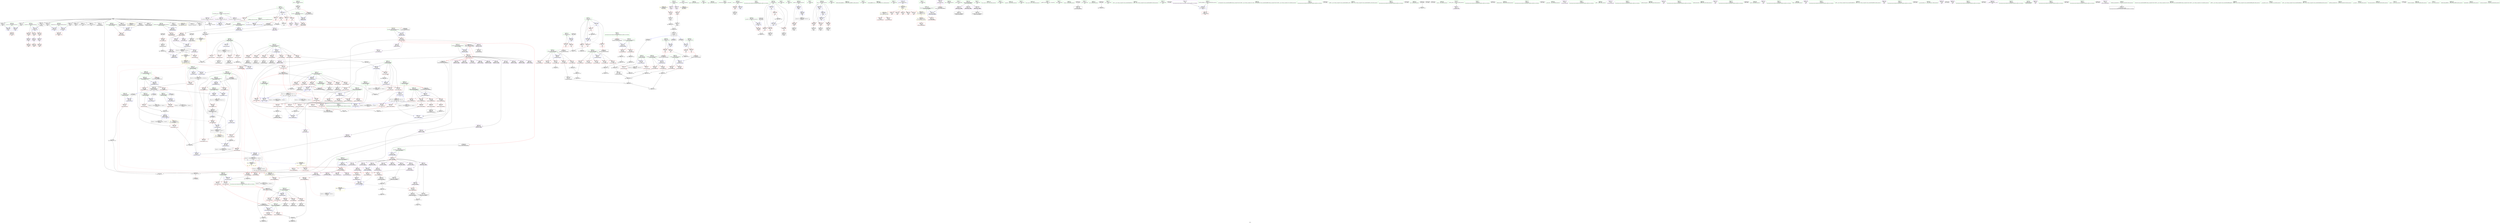 digraph "SVFG" {
	label="SVFG";

	Node0x555b49bc6600 [shape=record,color=grey,label="{NodeID: 0\nNullPtr}"];
	Node0x555b49bc6600 -> Node0x555b49bedd00[style=solid];
	Node0x555b49bc6600 -> Node0x555b49bede00[style=solid];
	Node0x555b49bc6600 -> Node0x555b49beded0[style=solid];
	Node0x555b49bc6600 -> Node0x555b49bedfa0[style=solid];
	Node0x555b49bc6600 -> Node0x555b49bee070[style=solid];
	Node0x555b49bc6600 -> Node0x555b49bee140[style=solid];
	Node0x555b49bc6600 -> Node0x555b49bee210[style=solid];
	Node0x555b49bc6600 -> Node0x555b49bee2e0[style=solid];
	Node0x555b49bc6600 -> Node0x555b49bee3b0[style=solid];
	Node0x555b49bc6600 -> Node0x555b49bee480[style=solid];
	Node0x555b49bc6600 -> Node0x555b49bee550[style=solid];
	Node0x555b49bc6600 -> Node0x555b49bee620[style=solid];
	Node0x555b49bc6600 -> Node0x555b49bee6f0[style=solid];
	Node0x555b49bc6600 -> Node0x555b49bee7c0[style=solid];
	Node0x555b49bc6600 -> Node0x555b49bee890[style=solid];
	Node0x555b49bc6600 -> Node0x555b49bf2330[style=solid];
	Node0x555b49bc6600 -> Node0x555b49bf3a20[style=solid];
	Node0x555b49bc6600 -> Node0x555b49c12140[style=solid];
	Node0x555b49bc6600 -> Node0x555b49c134c0[style=solid];
	Node0x555b49bc6600 -> Node0x555b49c137c0[style=solid];
	Node0x555b49c724b0 [shape=record,color=black,label="{NodeID: 941\n99 = PHI(323, )\n1st arg _Z12print_statusiiddi }"];
	Node0x555b49c724b0 -> Node0x555b49bf2500[style=solid];
	Node0x555b49bfcec0 [shape=record,color=yellow,style=double,label="{NodeID: 775\n82V_1 = ENCHI(MR_82V_0)\npts\{583 \}\nFun[_ZSt3minIiERKT_S2_S2_]}"];
	Node0x555b49bfcec0 -> Node0x555b49bf1e60[style=dashed];
	Node0x555b49bf3c90 [shape=record,color=blue,label="{NodeID: 443\n457\<--128\ni\<--\n_ZN6solver5inputEv\n}"];
	Node0x555b49bf3c90 -> Node0x555b49c33500[style=dashed];
	Node0x555b49bf7180 [shape=record,color=red,label="{NodeID: 277\n142\<--105\n\<--C.addr\n_Z12print_statusiiddi\n}"];
	Node0x555b49be75b0 [shape=record,color=green,label="{NodeID: 111\n584\<--585\nd\<--d_field_insensitive\n_ZN6solver5saikiEiii\n}"];
	Node0x555b49be75b0 -> Node0x555b49bfb420[style=solid];
	Node0x555b49be75b0 -> Node0x555b49bfb4f0[style=solid];
	Node0x555b49be75b0 -> Node0x555b49bfb5c0[style=solid];
	Node0x555b49be75b0 -> Node0x555b49bfb690[style=solid];
	Node0x555b49be75b0 -> Node0x555b49bf48c0[style=solid];
	Node0x555b49be75b0 -> Node0x555b49c04ce0[style=solid];
	Node0x555b49bf0ef0 [shape=record,color=red,label="{NodeID: 388\n841\<--790\n\<--b.addr\n_ZN6solver6shrinkERiS0_i\n}"];
	Node0x555b49bf0ef0 -> Node0x555b49bf18b0[style=solid];
	Node0x555b49bf0ef0 -> Node0x555b49c05770[style=solid];
	Node0x555b49bec430 [shape=record,color=purple,label="{NodeID: 222\n535\<--518\nL2\<--this1\n_ZN6solver5solveEv\n}"];
	Node0x555b49bec430 -> Node0x555b49bf9fd0[style=solid];
	Node0x555b49be8730 [shape=record,color=green,label="{NodeID: 56\n113\<--114\nt\<--t_field_insensitive\n_Z12print_statusiiddi\n}"];
	Node0x555b49be8730 -> Node0x555b49bf78d0[style=solid];
	Node0x555b49be8730 -> Node0x555b49bf79a0[style=solid];
	Node0x555b49be8730 -> Node0x555b49bf2840[style=solid];
	Node0x555b49c10940 [shape=record,color=grey,label="{NodeID: 665\n137 = Binary(131, 135, )\n}"];
	Node0x555b49c10940 -> Node0x555b49c12bc0[style=solid];
	Node0x555b49bf9f00 [shape=record,color=red,label="{NodeID: 333\n529\<--528\n\<--L\n_ZN6solver5solveEv\n|{<s0>40}}"];
	Node0x555b49bf9f00:s0 -> Node0x555b49c71cf0[style=solid,color=red];
	Node0x555b49bef760 [shape=record,color=black,label="{NodeID: 167\n484\<--483\nconv7\<--\n_ZN6solver5inputEv\n}"];
	Node0x555b49bef760 -> Node0x555b49c11b40[style=solid];
	Node0x555b49a1d040 [shape=record,color=green,label="{NodeID: 1\n7\<--1\n__dso_handle\<--dummyObj\nGlob }"];
	Node0x555b49c725c0 [shape=record,color=black,label="{NodeID: 942\n100 = PHI(324, )\n2nd arg _Z12print_statusiiddi }"];
	Node0x555b49c725c0 -> Node0x555b49bf25d0[style=solid];
	Node0x555b49bfcfd0 [shape=record,color=yellow,style=double,label="{NodeID: 776\n98V_1 = ENCHI(MR_98V_0)\npts\{599 \}\nFun[_ZSt3minIiERKT_S2_S2_]}"];
	Node0x555b49bfcfd0 -> Node0x555b49bf1d90[style=dashed];
	Node0x555b49bf3d60 [shape=record,color=blue,label="{NodeID: 444\n490\<--485\narrayidx\<--sub\n_ZN6solver5inputEv\n}"];
	Node0x555b49bf3d60 -> Node0x555b49c33030[style=dashed];
	Node0x555b49bf7250 [shape=record,color=red,label="{NodeID: 278\n152\<--105\n\<--C.addr\n_Z12print_statusiiddi\n}"];
	Node0x555b49be7680 [shape=record,color=green,label="{NodeID: 112\n586\<--587\nta1\<--ta1_field_insensitive\n_ZN6solver5saikiEiii\n|{|<s2>42}}"];
	Node0x555b49be7680 -> Node0x555b49bfb760[style=solid];
	Node0x555b49be7680 -> Node0x555b49bf4990[style=solid];
	Node0x555b49be7680:s2 -> Node0x555b49c72de0[style=solid,color=red];
	Node0x555b49bf0fc0 [shape=record,color=red,label="{NodeID: 389\n812\<--792\n\<--c.addr\n_ZN6solver6shrinkERiS0_i\n}"];
	Node0x555b49bf0fc0 -> Node0x555b49c122c0[style=solid];
	Node0x555b49bec500 [shape=record,color=purple,label="{NodeID: 223\n611\<--604\nmem\<--this1\n_ZN6solver5saikiEiii\n}"];
	Node0x555b49be8800 [shape=record,color=green,label="{NodeID: 57\n145\<--146\nfprintf\<--fprintf_field_insensitive\n}"];
	Node0x555b49c10ac0 [shape=record,color=grey,label="{NodeID: 666\n135 = Binary(133, 136, )\n}"];
	Node0x555b49c10ac0 -> Node0x555b49c10940[style=solid];
	Node0x555b49bf9fd0 [shape=record,color=red,label="{NodeID: 334\n536\<--535\n\<--L2\n_ZN6solver5solveEv\n}"];
	Node0x555b49bf9fd0 -> Node0x555b49c107c0[style=solid];
	Node0x555b49bef830 [shape=record,color=black,label="{NodeID: 168\n489\<--488\nidxprom\<--\n_ZN6solver5inputEv\n}"];
	Node0x555b49be4350 [shape=record,color=green,label="{NodeID: 2\n8\<--1\n.str\<--dummyObj\nGlob }"];
	Node0x555b49c726d0 [shape=record,color=black,label="{NodeID: 943\n101 = PHI(325, )\n3rd arg _Z12print_statusiiddi }"];
	Node0x555b49c726d0 -> Node0x555b49bf26a0[style=solid];
	Node0x555b49bf3e30 [shape=record,color=blue,label="{NodeID: 445\n457\<--494\ni\<--inc\n_ZN6solver5inputEv\n}"];
	Node0x555b49bf3e30 -> Node0x555b49c33500[style=dashed];
	Node0x555b49bf7320 [shape=record,color=red,label="{NodeID: 279\n169\<--105\n\<--C.addr\n_Z12print_statusiiddi\n}"];
	Node0x555b49bf7320 -> Node0x555b49beeda0[style=solid];
	Node0x555b49be7750 [shape=record,color=green,label="{NodeID: 113\n588\<--589\ntb1\<--tb1_field_insensitive\n_ZN6solver5saikiEiii\n|{|<s2>42}}"];
	Node0x555b49be7750 -> Node0x555b49bfb830[style=solid];
	Node0x555b49be7750 -> Node0x555b49bf4a60[style=solid];
	Node0x555b49be7750:s2 -> Node0x555b49c72f60[style=solid,color=red];
	Node0x555b49bf1090 [shape=record,color=red,label="{NodeID: 390\n836\<--792\n\<--c.addr\n_ZN6solver6shrinkERiS0_i\n}"];
	Node0x555b49bf1090 -> Node0x555b49c13340[style=solid];
	Node0x555b49bec5d0 [shape=record,color=purple,label="{NodeID: 224\n614\<--604\narrayidx\<--this1\n_ZN6solver5saikiEiii\n}"];
	Node0x555b49be8900 [shape=record,color=green,label="{NodeID: 58\n182\<--183\nmain\<--main_field_insensitive\n}"];
	Node0x555b49c10c40 [shape=record,color=grey,label="{NodeID: 667\n133 = Binary(132, 134, )\n}"];
	Node0x555b49c10c40 -> Node0x555b49c10ac0[style=solid];
	Node0x555b49bfa0a0 [shape=record,color=red,label="{NodeID: 335\n709\<--570\n\<--retval\n_ZN6solver5saikiEiii\n}"];
	Node0x555b49bfa0a0 -> Node0x555b49bf01f0[style=solid];
	Node0x555b49bef900 [shape=record,color=black,label="{NodeID: 169\n521\<--520\n\<--arraydecay\n_ZN6solver5solveEv\n}"];
	Node0x555b49be4800 [shape=record,color=green,label="{NodeID: 3\n12\<--1\n_ZZ12print_statusiiddiE1L\<--dummyObj\nGlob }"];
	Node0x555b49c72810 [shape=record,color=black,label="{NodeID: 944\n102 = PHI(134, )\n4th arg _Z12print_statusiiddi }"];
	Node0x555b49c72810 -> Node0x555b49bf2770[style=solid];
	Node0x555b49bf3f00 [shape=record,color=blue,label="{NodeID: 446\n453\<--498\nexn.slot\<--\n_ZN6solver5inputEv\n}"];
	Node0x555b49bf3f00 -> Node0x555b49bf96e0[style=dashed];
	Node0x555b49bf73f0 [shape=record,color=red,label="{NodeID: 280\n154\<--107\n\<--t0.addr\n_Z12print_statusiiddi\n}"];
	Node0x555b49bf73f0 -> Node0x555b49c104c0[style=solid];
	Node0x555b49becb30 [shape=record,color=green,label="{NodeID: 114\n590\<--591\nta2\<--ta2_field_insensitive\n_ZN6solver5saikiEiii\n|{|<s2>43}}"];
	Node0x555b49becb30 -> Node0x555b49bfb900[style=solid];
	Node0x555b49becb30 -> Node0x555b49bf4b30[style=solid];
	Node0x555b49becb30:s2 -> Node0x555b49c72de0[style=solid,color=red];
	Node0x555b49bf1160 [shape=record,color=red,label="{NodeID: 391\n801\<--800\n\<--\n_ZN6solver6shrinkERiS0_i\n}"];
	Node0x555b49bf1160 -> Node0x555b49c12d40[style=solid];
	Node0x555b49bec6a0 [shape=record,color=purple,label="{NodeID: 225\n617\<--604\narrayidx3\<--this1\n_ZN6solver5saikiEiii\n}"];
	Node0x555b49be8a00 [shape=record,color=green,label="{NodeID: 59\n187\<--188\nretval\<--retval_field_insensitive\nmain\n}"];
	Node0x555b49be8a00 -> Node0x555b49bf7a70[style=solid];
	Node0x555b49be8a00 -> Node0x555b49bf2910[style=solid];
	Node0x555b49c10dc0 [shape=record,color=grey,label="{NodeID: 668\n125 = Binary(124, 13, )\n}"];
	Node0x555b49c10dc0 -> Node0x555b49c11540[style=solid];
	Node0x555b49bfa170 [shape=record,color=red,label="{NodeID: 336\n604\<--572\nthis1\<--this.addr\n_ZN6solver5saikiEiii\n|{|<s14>42|<s15>43|<s16>44|<s17>45}}"];
	Node0x555b49bfa170 -> Node0x555b49bec500[style=solid];
	Node0x555b49bfa170 -> Node0x555b49bec5d0[style=solid];
	Node0x555b49bfa170 -> Node0x555b49bec6a0[style=solid];
	Node0x555b49bfa170 -> Node0x555b49bec770[style=solid];
	Node0x555b49bfa170 -> Node0x555b49bec840[style=solid];
	Node0x555b49bfa170 -> Node0x555b49bec910[style=solid];
	Node0x555b49bfa170 -> Node0x555b49bec9e0[style=solid];
	Node0x555b49bfa170 -> Node0x555b49bf4bd0[style=solid];
	Node0x555b49bfa170 -> Node0x555b49bf4c60[style=solid];
	Node0x555b49bfa170 -> Node0x555b49bf4cf0[style=solid];
	Node0x555b49bfa170 -> Node0x555b49bf4dc0[style=solid];
	Node0x555b49bfa170 -> Node0x555b49bf4e90[style=solid];
	Node0x555b49bfa170 -> Node0x555b49bf4f60[style=solid];
	Node0x555b49bfa170 -> Node0x555b49bf5030[style=solid];
	Node0x555b49bfa170:s14 -> Node0x555b49c72bd0[style=solid,color=red];
	Node0x555b49bfa170:s15 -> Node0x555b49c72bd0[style=solid,color=red];
	Node0x555b49bfa170:s16 -> Node0x555b49c717f0[style=solid,color=red];
	Node0x555b49bfa170:s17 -> Node0x555b49c717f0[style=solid,color=red];
	Node0x555b49bef9d0 [shape=record,color=black,label="{NodeID: 170\n613\<--612\nidxprom\<--\n_ZN6solver5saikiEiii\n}"];
	Node0x555b49be4890 [shape=record,color=green,label="{NodeID: 4\n13\<--1\n\<--dummyObj\nCan only get source location for instruction, argument, global var or function.}"];
	Node0x555b49c72950 [shape=record,color=black,label="{NodeID: 945\n432 = PHI(333, )\n0th arg _ZN6solverC2Ev }"];
	Node0x555b49c72950 -> Node0x555b49bf3950[style=solid];
	Node0x555b49bf3fd0 [shape=record,color=blue,label="{NodeID: 447\n455\<--500\nehselector.slot\<--\n_ZN6solver5inputEv\n}"];
	Node0x555b49bf3fd0 -> Node0x555b49bf97b0[style=dashed];
	Node0x555b49bf74c0 [shape=record,color=red,label="{NodeID: 281\n157\<--107\n\<--t0.addr\n_Z12print_statusiiddi\n}"];
	Node0x555b49bf74c0 -> Node0x555b49c116c0[style=solid];
	Node0x555b49becc00 [shape=record,color=green,label="{NodeID: 115\n592\<--593\ntb2\<--tb2_field_insensitive\n_ZN6solver5saikiEiii\n|{|<s2>43}}"];
	Node0x555b49becc00 -> Node0x555b49bfb9d0[style=solid];
	Node0x555b49becc00 -> Node0x555b49c048d0[style=solid];
	Node0x555b49becc00:s2 -> Node0x555b49c72f60[style=solid,color=red];
	Node0x555b49bf1230 [shape=record,color=red,label="{NodeID: 392\n803\<--802\n\<--\n_ZN6solver6shrinkERiS0_i\n}"];
	Node0x555b49bf1230 -> Node0x555b49c12d40[style=solid];
	Node0x555b49bec770 [shape=record,color=purple,label="{NodeID: 226\n620\<--604\narrayidx5\<--this1\n_ZN6solver5saikiEiii\n}"];
	Node0x555b49bec770 -> Node0x555b49bfbc40[style=solid];
	Node0x555b49be8ad0 [shape=record,color=green,label="{NodeID: 60\n189\<--190\nargc.addr\<--argc.addr_field_insensitive\nmain\n}"];
	Node0x555b49be8ad0 -> Node0x555b49bf7b40[style=solid];
	Node0x555b49be8ad0 -> Node0x555b49bf29e0[style=solid];
	Node0x555b49c10f40 [shape=record,color=grey,label="{NodeID: 669\n88 = Binary(87, 89, )\n}"];
	Node0x555b49c10f40 -> Node0x555b49c110c0[style=solid];
	Node0x555b49bfa240 [shape=record,color=red,label="{NodeID: 337\n605\<--574\n\<--a.addr\n_ZN6solver5saikiEiii\n}"];
	Node0x555b49bfa240 -> Node0x555b49c131c0[style=solid];
	Node0x555b49befaa0 [shape=record,color=black,label="{NodeID: 171\n616\<--615\nidxprom2\<--\n_ZN6solver5saikiEiii\n}"];
	Node0x555b49be4920 [shape=record,color=green,label="{NodeID: 5\n14\<--1\nstderr\<--dummyObj\nGlob }"];
	Node0x555b49c72a90 [shape=record,color=black,label="{NodeID: 946\n512 = PHI(364, )\n0th arg _ZN6solver5solveEv }"];
	Node0x555b49c72a90 -> Node0x555b49bf40a0[style=solid];
	Node0x555b49bf40a0 [shape=record,color=blue,label="{NodeID: 448\n513\<--512\nthis.addr\<--this\n_ZN6solver5solveEv\n}"];
	Node0x555b49bf40a0 -> Node0x555b49bf9d60[style=dashed];
	Node0x555b49bf7590 [shape=record,color=red,label="{NodeID: 282\n156\<--109\n\<--t1.addr\n_Z12print_statusiiddi\n}"];
	Node0x555b49bf7590 -> Node0x555b49c116c0[style=solid];
	Node0x555b49beccd0 [shape=record,color=green,label="{NodeID: 116\n594\<--595\nr1\<--r1_field_insensitive\n_ZN6solver5saikiEiii\n}"];
	Node0x555b49beccd0 -> Node0x555b49bfbaa0[style=solid];
	Node0x555b49beccd0 -> Node0x555b49c049a0[style=solid];
	Node0x555b49bf1300 [shape=record,color=red,label="{NodeID: 393\n808\<--807\n\<--\n_ZN6solver6shrinkERiS0_i\n}"];
	Node0x555b49bf1300 -> Node0x555b49bf0870[style=solid];
	Node0x555b49bec840 [shape=record,color=purple,label="{NodeID: 227\n625\<--604\nmem8\<--this1\n_ZN6solver5saikiEiii\n}"];
	Node0x555b49be8ba0 [shape=record,color=green,label="{NodeID: 61\n191\<--192\nargv.addr\<--argv.addr_field_insensitive\nmain\n}"];
	Node0x555b49be8ba0 -> Node0x555b49bf7c10[style=solid];
	Node0x555b49be8ba0 -> Node0x555b49bf7ce0[style=solid];
	Node0x555b49be8ba0 -> Node0x555b49bf7db0[style=solid];
	Node0x555b49be8ba0 -> Node0x555b49bf2ab0[style=solid];
	Node0x555b49c110c0 [shape=record,color=grey,label="{NodeID: 670\n90 = Binary(84, 88, )\n}"];
	Node0x555b49c110c0 -> Node0x555b49beec00[style=solid];
	Node0x555b49bfa310 [shape=record,color=red,label="{NodeID: 338\n612\<--574\n\<--a.addr\n_ZN6solver5saikiEiii\n}"];
	Node0x555b49bfa310 -> Node0x555b49bef9d0[style=solid];
	Node0x555b49befb70 [shape=record,color=black,label="{NodeID: 172\n619\<--618\nidxprom4\<--\n_ZN6solver5saikiEiii\n}"];
	Node0x555b49be49b0 [shape=record,color=green,label="{NodeID: 6\n15\<--1\n.str.1\<--dummyObj\nGlob }"];
	Node0x555b49c72bd0 [shape=record,color=black,label="{NodeID: 947\n782 = PHI(604, 604, )\n0th arg _ZN6solver6shrinkERiS0_i }"];
	Node0x555b49c72bd0 -> Node0x555b49c05360[style=solid];
	Node0x555b49bfd460 [shape=record,color=yellow,style=double,label="{NodeID: 781\n57V_1 = ENCHI(MR_57V_0)\npts\{454 \}\nFun[_ZN6solver5inputEv]}"];
	Node0x555b49bfd460 -> Node0x555b49bf3f00[style=dashed];
	Node0x555b49bf4170 [shape=record,color=blue,label="{NodeID: 449\n515\<--530\nres\<--call\n_ZN6solver5solveEv\n}"];
	Node0x555b49bf4170 -> Node0x555b49bf9e30[style=dashed];
	Node0x555b49bf7660 [shape=record,color=red,label="{NodeID: 283\n160\<--109\n\<--t1.addr\n_Z12print_statusiiddi\n}"];
	Node0x555b49bf7660 -> Node0x555b49c0f740[style=solid];
	Node0x555b49becda0 [shape=record,color=green,label="{NodeID: 117\n596\<--597\nr2\<--r2_field_insensitive\n_ZN6solver5saikiEiii\n}"];
	Node0x555b49becda0 -> Node0x555b49bfbb70[style=solid];
	Node0x555b49becda0 -> Node0x555b49c04a70[style=solid];
	Node0x555b49c33030 [shape=record,color=black,label="{NodeID: 726\nMR_49V_3 = PHI(MR_49V_4, MR_49V_2, )\npts\{329 \}\n|{|<s2>25}}"];
	Node0x555b49c33030 -> Node0x555b49bf9bc0[style=dashed];
	Node0x555b49c33030 -> Node0x555b49bf3d60[style=dashed];
	Node0x555b49c33030:s2 -> Node0x555b49c4b210[style=dashed,color=blue];
	Node0x555b49bf13d0 [shape=record,color=red,label="{NodeID: 394\n811\<--810\n\<--arrayidx\n_ZN6solver6shrinkERiS0_i\n}"];
	Node0x555b49bf13d0 -> Node0x555b49c122c0[style=solid];
	Node0x555b49bec910 [shape=record,color=purple,label="{NodeID: 228\n628\<--604\narrayidx10\<--this1\n_ZN6solver5saikiEiii\n}"];
	Node0x555b49be8c70 [shape=record,color=green,label="{NodeID: 62\n193\<--194\nparallel\<--parallel_field_insensitive\nmain\n}"];
	Node0x555b49be8c70 -> Node0x555b49bf7e80[style=solid];
	Node0x555b49be8c70 -> Node0x555b49bf2b80[style=solid];
	Node0x555b49be8c70 -> Node0x555b49bf2ec0[style=solid];
	Node0x555b49c11240 [shape=record,color=grey,label="{NodeID: 671\n832 = Binary(831, 134, )\n}"];
	Node0x555b49c11240 -> Node0x555b49bf0940[style=solid];
	Node0x555b49bfa3e0 [shape=record,color=red,label="{NodeID: 339\n626\<--574\n\<--a.addr\n_ZN6solver5saikiEiii\n}"];
	Node0x555b49bfa3e0 -> Node0x555b49befc40[style=solid];
	Node0x555b49befc40 [shape=record,color=black,label="{NodeID: 173\n627\<--626\nidxprom9\<--\n_ZN6solver5saikiEiii\n}"];
	Node0x555b49be4a40 [shape=record,color=green,label="{NodeID: 7\n17\<--1\n.str.2\<--dummyObj\nGlob }"];
	Node0x555b49c72de0 [shape=record,color=black,label="{NodeID: 948\n783 = PHI(586, 590, )\n1st arg _ZN6solver6shrinkERiS0_i }"];
	Node0x555b49c72de0 -> Node0x555b49c05430[style=solid];
	Node0x555b49bf4240 [shape=record,color=blue,label="{NodeID: 450\n572\<--566\nthis.addr\<--this\n_ZN6solver5saikiEiii\n}"];
	Node0x555b49bf4240 -> Node0x555b49bfa170[style=dashed];
	Node0x555b49bf7730 [shape=record,color=red,label="{NodeID: 284\n132\<--111\n\<--nth.addr\n_Z12print_statusiiddi\n}"];
	Node0x555b49bf7730 -> Node0x555b49c10c40[style=solid];
	Node0x555b49bece70 [shape=record,color=green,label="{NodeID: 118\n598\<--599\nref.tmp\<--ref.tmp_field_insensitive\n_ZN6solver5saikiEiii\n|{|<s1>46}}"];
	Node0x555b49bece70 -> Node0x555b49c04b40[style=solid];
	Node0x555b49bece70:s1 -> Node0x555b49c72180[style=solid,color=red];
	Node0x555b49c33500 [shape=record,color=black,label="{NodeID: 727\nMR_61V_3 = PHI(MR_61V_4, MR_61V_2, )\npts\{458 \}\n}"];
	Node0x555b49c33500 -> Node0x555b49bf9880[style=dashed];
	Node0x555b49c33500 -> Node0x555b49bf9950[style=dashed];
	Node0x555b49c33500 -> Node0x555b49bf9a20[style=dashed];
	Node0x555b49c33500 -> Node0x555b49bf9af0[style=dashed];
	Node0x555b49c33500 -> Node0x555b49bf3e30[style=dashed];
	Node0x555b49bf14a0 [shape=record,color=red,label="{NodeID: 395\n818\<--817\n\<--\n_ZN6solver6shrinkERiS0_i\n}"];
	Node0x555b49bf14a0 -> Node0x555b49c113c0[style=solid];
	Node0x555b49bec9e0 [shape=record,color=purple,label="{NodeID: 229\n631\<--604\narrayidx12\<--this1\n_ZN6solver5saikiEiii\n}"];
	Node0x555b49be8d40 [shape=record,color=green,label="{NodeID: 63\n195\<--196\nstatus\<--status_field_insensitive\nmain\n}"];
	Node0x555b49be8d40 -> Node0x555b49bf7f50[style=solid];
	Node0x555b49be8d40 -> Node0x555b49bf8020[style=solid];
	Node0x555b49be8d40 -> Node0x555b49bf80f0[style=solid];
	Node0x555b49be8d40 -> Node0x555b49bf2c50[style=solid];
	Node0x555b49be8d40 -> Node0x555b49bf2df0[style=solid];
	Node0x555b49be8d40 -> Node0x555b49bf2f90[style=solid];
	Node0x555b49c113c0 [shape=record,color=grey,label="{NodeID: 672\n819 = Binary(818, 134, )\n}"];
	Node0x555b49c113c0 -> Node0x555b49c056a0[style=solid];
	Node0x555b49bfa4b0 [shape=record,color=red,label="{NodeID: 340\n639\<--574\n\<--a.addr\n_ZN6solver5saikiEiii\n}"];
	Node0x555b49bfa4b0 -> Node0x555b49befeb0[style=solid];
	Node0x555b49befd10 [shape=record,color=black,label="{NodeID: 174\n630\<--629\nidxprom11\<--\n_ZN6solver5saikiEiii\n}"];
	Node0x555b49be4ad0 [shape=record,color=green,label="{NodeID: 8\n19\<--1\n.str.3\<--dummyObj\nGlob }"];
	Node0x555b49c72f60 [shape=record,color=black,label="{NodeID: 949\n784 = PHI(588, 592, )\n2nd arg _ZN6solver6shrinkERiS0_i }"];
	Node0x555b49c72f60 -> Node0x555b49c05500[style=solid];
	Node0x555b49bf4310 [shape=record,color=blue,label="{NodeID: 451\n574\<--567\na.addr\<--a\n_ZN6solver5saikiEiii\n}"];
	Node0x555b49bf4310 -> Node0x555b49bfa240[style=dashed];
	Node0x555b49bf4310 -> Node0x555b49bfa310[style=dashed];
	Node0x555b49bf4310 -> Node0x555b49bfa3e0[style=dashed];
	Node0x555b49bf4310 -> Node0x555b49bfa4b0[style=dashed];
	Node0x555b49bf4310 -> Node0x555b49bfa580[style=dashed];
	Node0x555b49bf4310 -> Node0x555b49bfa650[style=dashed];
	Node0x555b49bf4310 -> Node0x555b49bfa720[style=dashed];
	Node0x555b49bf7800 [shape=record,color=red,label="{NodeID: 285\n163\<--111\n\<--nth.addr\n_Z12print_statusiiddi\n}"];
	Node0x555b49bf7800 -> Node0x555b49c0f8c0[style=solid];
	Node0x555b49becf40 [shape=record,color=green,label="{NodeID: 119\n660\<--661\n_ZN6solver6shrinkERiS0_i\<--_ZN6solver6shrinkERiS0_i_field_insensitive\n}"];
	Node0x555b49bf1570 [shape=record,color=red,label="{NodeID: 396\n824\<--823\n\<--\n_ZN6solver6shrinkERiS0_i\n}"];
	Node0x555b49bf1570 -> Node0x555b49c13040[style=solid];
	Node0x555b49bf4bd0 [shape=record,color=purple,label="{NodeID: 230\n634\<--604\narrayidx14\<--this1\n_ZN6solver5saikiEiii\n}"];
	Node0x555b49bf4bd0 -> Node0x555b49bfbd10[style=solid];
	Node0x555b49be8e10 [shape=record,color=green,label="{NodeID: 64\n197\<--198\ni\<--i_field_insensitive\nmain\n}"];
	Node0x555b49be8e10 -> Node0x555b49bf81c0[style=solid];
	Node0x555b49be8e10 -> Node0x555b49bf8290[style=solid];
	Node0x555b49be8e10 -> Node0x555b49bf8360[style=solid];
	Node0x555b49be8e10 -> Node0x555b49bf8430[style=solid];
	Node0x555b49be8e10 -> Node0x555b49bf2d20[style=solid];
	Node0x555b49be8e10 -> Node0x555b49bf3060[style=solid];
	Node0x555b49c11540 [shape=record,color=grey,label="{NodeID: 673\n126 = Binary(123, 125, )\n}"];
	Node0x555b49c11540 -> Node0x555b49c125c0[style=solid];
	Node0x555b49bfa580 [shape=record,color=red,label="{NodeID: 341\n646\<--574\n\<--a.addr\n_ZN6solver5saikiEiii\n}"];
	Node0x555b49bfa580 -> Node0x555b49c0efc0[style=solid];
	Node0x555b49befde0 [shape=record,color=black,label="{NodeID: 175\n633\<--632\nidxprom13\<--\n_ZN6solver5saikiEiii\n}"];
	Node0x555b49be4b60 [shape=record,color=green,label="{NodeID: 9\n21\<--1\n.str.4\<--dummyObj\nGlob }"];
	Node0x555b49c730e0 [shape=record,color=black,label="{NodeID: 950\n785 = PHI(658, 666, )\n3rd arg _ZN6solver6shrinkERiS0_i }"];
	Node0x555b49c730e0 -> Node0x555b49c055d0[style=solid];
	Node0x555b49bfd700 [shape=record,color=yellow,style=double,label="{NodeID: 784\n59V_1 = ENCHI(MR_59V_0)\npts\{456 \}\nFun[_ZN6solver5inputEv]}"];
	Node0x555b49bfd700 -> Node0x555b49bf3fd0[style=dashed];
	Node0x555b49bf43e0 [shape=record,color=blue,label="{NodeID: 452\n576\<--568\nb.addr\<--b\n_ZN6solver5saikiEiii\n}"];
	Node0x555b49bf43e0 -> Node0x555b49bfa7f0[style=dashed];
	Node0x555b49bf43e0 -> Node0x555b49bfa8c0[style=dashed];
	Node0x555b49bf43e0 -> Node0x555b49bfa990[style=dashed];
	Node0x555b49bf43e0 -> Node0x555b49bfaa60[style=dashed];
	Node0x555b49bf43e0 -> Node0x555b49bfab30[style=dashed];
	Node0x555b49bf43e0 -> Node0x555b49bfac00[style=dashed];
	Node0x555b49bf78d0 [shape=record,color=red,label="{NodeID: 286\n153\<--113\n\<--t\n_Z12print_statusiiddi\n}"];
	Node0x555b49bf78d0 -> Node0x555b49c104c0[style=solid];
	Node0x555b49bed010 [shape=record,color=green,label="{NodeID: 120\n683\<--684\n_ZSt3minIiERKT_S2_S2_\<--_ZSt3minIiERKT_S2_S2__field_insensitive\n}"];
	Node0x555b49c4b0b0 [shape=record,color=yellow,style=double,label="{NodeID: 895\n49V_5 = CSCHI(MR_49V_4)\npts\{329 \}\nCS[]|{<s0>25}}"];
	Node0x555b49c4b0b0:s0 -> Node0x555b49bf3bc0[style=dashed,color=red];
	Node0x555b49bf1640 [shape=record,color=red,label="{NodeID: 397\n826\<--825\n\<--\n_ZN6solver6shrinkERiS0_i\n}"];
	Node0x555b49bf1640 -> Node0x555b49c13040[style=solid];
	Node0x555b49bf4c60 [shape=record,color=purple,label="{NodeID: 231\n638\<--604\nA\<--this1\n_ZN6solver5saikiEiii\n}"];
	Node0x555b49be8ee0 [shape=record,color=green,label="{NodeID: 65\n199\<--200\nt0\<--t0_field_insensitive\nmain\n}"];
	Node0x555b49be8ee0 -> Node0x555b49bf8500[style=solid];
	Node0x555b49be8ee0 -> Node0x555b49bf85d0[style=solid];
	Node0x555b49be8ee0 -> Node0x555b49bf3130[style=solid];
	Node0x555b49c116c0 [shape=record,color=grey,label="{NodeID: 674\n158 = Binary(156, 157, )\n}"];
	Node0x555b49c116c0 -> Node0x555b49c0ee40[style=solid];
	Node0x555b49bfa650 [shape=record,color=red,label="{NodeID: 342\n654\<--574\n\<--a.addr\n_ZN6solver5saikiEiii\n}"];
	Node0x555b49bfa650 -> Node0x555b49bf4990[style=solid];
	Node0x555b49befeb0 [shape=record,color=black,label="{NodeID: 176\n640\<--639\nidxprom16\<--\n_ZN6solver5saikiEiii\n}"];
	Node0x555b49be4bf0 [shape=record,color=green,label="{NodeID: 10\n23\<--1\n.str.5\<--dummyObj\nGlob }"];
	Node0x555b49c73260 [shape=record,color=black,label="{NodeID: 951\n185 = PHI()\n0th arg main }"];
	Node0x555b49c73260 -> Node0x555b49bf29e0[style=solid];
	Node0x555b49bfd7e0 [shape=record,color=yellow,style=double,label="{NodeID: 785\n6V_1 = ENCHI(MR_6V_0)\npts\{1 \}\nFun[_Z12print_statusiiddi]}"];
	Node0x555b49bfd7e0 -> Node0x555b49bf63b0[style=dashed];
	Node0x555b49bfd7e0 -> Node0x555b49bf6480[style=dashed];
	Node0x555b49bf44b0 [shape=record,color=blue,label="{NodeID: 453\n578\<--569\nc.addr\<--c\n_ZN6solver5saikiEiii\n}"];
	Node0x555b49bf44b0 -> Node0x555b49bfacd0[style=dashed];
	Node0x555b49bf44b0 -> Node0x555b49bfada0[style=dashed];
	Node0x555b49bf44b0 -> Node0x555b49bfae70[style=dashed];
	Node0x555b49bf44b0 -> Node0x555b49bfaf40[style=dashed];
	Node0x555b49bf44b0 -> Node0x555b49bfb010[style=dashed];
	Node0x555b49bf79a0 [shape=record,color=red,label="{NodeID: 287\n159\<--113\n\<--t\n_Z12print_statusiiddi\n}"];
	Node0x555b49bf79a0 -> Node0x555b49c0f740[style=solid];
	Node0x555b49bed0e0 [shape=record,color=green,label="{NodeID: 121\n715\<--716\nthis.addr\<--this.addr_field_insensitive\n_ZN6solver6printfEPKcz\n}"];
	Node0x555b49bed0e0 -> Node0x555b49bfbf80[style=solid];
	Node0x555b49bed0e0 -> Node0x555b49c05020[style=solid];
	Node0x555b49c4b210 [shape=record,color=yellow,style=double,label="{NodeID: 896\n49V_6 = CSCHI(MR_49V_5)\npts\{329 \}\nCS[]|{<s0>26}}"];
	Node0x555b49c4b210:s0 -> Node0x555b49bfe130[style=dashed,color=red];
	Node0x555b49bf1710 [shape=record,color=red,label="{NodeID: 398\n831\<--830\n\<--\n_ZN6solver6shrinkERiS0_i\n}"];
	Node0x555b49bf1710 -> Node0x555b49c11240[style=solid];
	Node0x555b49bf4cf0 [shape=record,color=purple,label="{NodeID: 232\n641\<--604\narrayidx17\<--this1\n_ZN6solver5saikiEiii\n}"];
	Node0x555b49bf4cf0 -> Node0x555b49bfbde0[style=solid];
	Node0x555b49be8fb0 [shape=record,color=green,label="{NodeID: 66\n201\<--202\nt1\<--t1_field_insensitive\nmain\n}"];
	Node0x555b49be8fb0 -> Node0x555b49bf86a0[style=solid];
	Node0x555b49be8fb0 -> Node0x555b49bf8770[style=solid];
	Node0x555b49be8fb0 -> Node0x555b49bf3200[style=solid];
	Node0x555b49c11840 [shape=record,color=grey,label="{NodeID: 675\n843 = Binary(842, 623, )\n}"];
	Node0x555b49c11840 -> Node0x555b49c05770[style=solid];
	Node0x555b49bfa720 [shape=record,color=red,label="{NodeID: 343\n697\<--574\n\<--a.addr\n_ZN6solver5saikiEiii\n}"];
	Node0x555b49bfa720 -> Node0x555b49beff80[style=solid];
	Node0x555b49beff80 [shape=record,color=black,label="{NodeID: 177\n698\<--697\nidxprom24\<--\n_ZN6solver5saikiEiii\n}"];
	Node0x555b49be4c80 [shape=record,color=green,label="{NodeID: 11\n25\<--1\n.str.6\<--dummyObj\nGlob }"];
	Node0x555b49c73330 [shape=record,color=black,label="{NodeID: 952\n713 = PHI(518, )\n0th arg _ZN6solver6printfEPKcz }"];
	Node0x555b49c73330 -> Node0x555b49c05020[style=solid];
	Node0x555b49bf4580 [shape=record,color=blue,label="{NodeID: 454\n570\<--128\nretval\<--\n_ZN6solver5saikiEiii\n}"];
	Node0x555b49bf4580 -> Node0x555b49c2aaf0[style=dashed];
	Node0x555b49bf7a70 [shape=record,color=red,label="{NodeID: 288\n403\<--187\n\<--retval\nmain\n}"];
	Node0x555b49bf7a70 -> Node0x555b49bef4f0[style=solid];
	Node0x555b49bed1b0 [shape=record,color=green,label="{NodeID: 122\n717\<--718\nformat.addr\<--format.addr_field_insensitive\n_ZN6solver6printfEPKcz\n}"];
	Node0x555b49bed1b0 -> Node0x555b49bfc050[style=solid];
	Node0x555b49bed1b0 -> Node0x555b49c050f0[style=solid];
	Node0x555b49bf17e0 [shape=record,color=red,label="{NodeID: 399\n835\<--834\n\<--arrayidx8\n_ZN6solver6shrinkERiS0_i\n}"];
	Node0x555b49bf17e0 -> Node0x555b49c13340[style=solid];
	Node0x555b49bf4dc0 [shape=record,color=purple,label="{NodeID: 233\n696\<--604\nmem23\<--this1\n_ZN6solver5saikiEiii\n}"];
	Node0x555b49be9080 [shape=record,color=green,label="{NodeID: 67\n203\<--204\ntmp\<--tmp_field_insensitive\nmain\n}"];
	Node0x555b49c119c0 [shape=record,color=grey,label="{NodeID: 676\n494 = Binary(493, 134, )\n}"];
	Node0x555b49c119c0 -> Node0x555b49bf3e30[style=solid];
	Node0x555b49bfa7f0 [shape=record,color=red,label="{NodeID: 344\n606\<--576\n\<--b.addr\n_ZN6solver5saikiEiii\n}"];
	Node0x555b49bfa7f0 -> Node0x555b49c131c0[style=solid];
	Node0x555b49bf0050 [shape=record,color=black,label="{NodeID: 178\n701\<--700\nidxprom26\<--\n_ZN6solver5saikiEiii\n}"];
	Node0x555b49be4d10 [shape=record,color=green,label="{NodeID: 12\n27\<--1\n_ZSt3cin\<--dummyObj\nGlob }"];
	Node0x555b49c73440 [shape=record,color=black,label="{NodeID: 953\n714 = PHI(540, )\n1st arg _ZN6solver6printfEPKcz }"];
	Node0x555b49c73440 -> Node0x555b49c050f0[style=solid];
	Node0x555b49bf4650 [shape=record,color=blue,label="{NodeID: 455\n570\<--635\nretval\<--\n_ZN6solver5saikiEiii\n}"];
	Node0x555b49bf4650 -> Node0x555b49c2aaf0[style=dashed];
	Node0x555b49bf7b40 [shape=record,color=red,label="{NodeID: 289\n224\<--189\n\<--argc.addr\nmain\n}"];
	Node0x555b49bf7b40 -> Node0x555b49c12740[style=solid];
	Node0x555b49bed280 [shape=record,color=green,label="{NodeID: 123\n719\<--720\nargs\<--args_field_insensitive\n_ZN6solver6printfEPKcz\n}"];
	Node0x555b49bed280 -> Node0x555b49bf5100[style=solid];
	Node0x555b49bed280 -> Node0x555b49bf51d0[style=solid];
	Node0x555b49bed280 -> Node0x555b49bf52a0[style=solid];
	Node0x555b49c4b4d0 [shape=record,color=yellow,style=double,label="{NodeID: 898\n49V_2 = CSCHI(MR_49V_1)\npts\{329 \}\nCS[]|{|<s1>41|<s2>41|<s3>41|<s4>41|<s5>41|<s6>41}}"];
	Node0x555b49c4b4d0 -> Node0x555b49bf9fd0[style=dashed];
	Node0x555b49c4b4d0:s1 -> Node0x555b49bfc120[style=dashed,color=red];
	Node0x555b49c4b4d0:s2 -> Node0x555b49bfc1f0[style=dashed,color=red];
	Node0x555b49c4b4d0:s3 -> Node0x555b49bfc2c0[style=dashed,color=red];
	Node0x555b49c4b4d0:s4 -> Node0x555b49bfc390[style=dashed,color=red];
	Node0x555b49c4b4d0:s5 -> Node0x555b49c051c0[style=dashed,color=red];
	Node0x555b49c4b4d0:s6 -> Node0x555b49c05290[style=dashed,color=red];
	Node0x555b49bf18b0 [shape=record,color=red,label="{NodeID: 400\n842\<--841\n\<--\n_ZN6solver6shrinkERiS0_i\n}"];
	Node0x555b49bf18b0 -> Node0x555b49c11840[style=solid];
	Node0x555b49bf4e90 [shape=record,color=purple,label="{NodeID: 234\n699\<--604\narrayidx25\<--this1\n_ZN6solver5saikiEiii\n}"];
	Node0x555b49be9150 [shape=record,color=green,label="{NodeID: 68\n205\<--206\nexn.slot\<--exn.slot_field_insensitive\nmain\n}"];
	Node0x555b49be9150 -> Node0x555b49bf8840[style=solid];
	Node0x555b49be9150 -> Node0x555b49bf33a0[style=solid];
	Node0x555b49be9150 -> Node0x555b49bf36e0[style=solid];
	Node0x555b49c11b40 [shape=record,color=grey,label="{NodeID: 677\n485 = Binary(484, 486, )\n}"];
	Node0x555b49c11b40 -> Node0x555b49bf3d60[style=solid];
	Node0x555b49bfa8c0 [shape=record,color=red,label="{NodeID: 345\n615\<--576\n\<--b.addr\n_ZN6solver5saikiEiii\n}"];
	Node0x555b49bfa8c0 -> Node0x555b49befaa0[style=solid];
	Node0x555b49bf0120 [shape=record,color=black,label="{NodeID: 179\n704\<--703\nidxprom28\<--\n_ZN6solver5saikiEiii\n}"];
	Node0x555b49be4da0 [shape=record,color=green,label="{NodeID: 13\n28\<--1\n.str.7\<--dummyObj\nGlob }"];
	Node0x555b49c73550 [shape=record,color=black,label="{NodeID: 954\n712 = PHI(539, )\n}"];
	Node0x555b49bf4720 [shape=record,color=blue,label="{NodeID: 456\n580\<--642\ntc\<--\n_ZN6solver5saikiEiii\n}"];
	Node0x555b49bf4720 -> Node0x555b49bfb0e0[style=dashed];
	Node0x555b49bf4720 -> Node0x555b49bfb1b0[style=dashed];
	Node0x555b49bf4720 -> Node0x555b49c2aff0[style=dashed];
	Node0x555b49bf7c10 [shape=record,color=red,label="{NodeID: 290\n227\<--191\n\<--argv.addr\nmain\n}"];
	Node0x555b49bf7c10 -> Node0x555b49bf6070[style=solid];
	Node0x555b49bed350 [shape=record,color=green,label="{NodeID: 124\n736\<--737\nllvm.va_start\<--llvm.va_start_field_insensitive\n}"];
	Node0x555b49c4b630 [shape=record,color=yellow,style=double,label="{NodeID: 899\n49V_3 = CSCHI(MR_49V_2)\npts\{329 \}\nCS[]|{<s0>26}}"];
	Node0x555b49c4b630:s0 -> Node0x555b49c2ebf0[style=dashed,color=blue];
	Node0x555b49bf1980 [shape=record,color=red,label="{NodeID: 401\n870\<--850\n\<--retval\n_ZSt3minIiERKT_S2_S2_\n}"];
	Node0x555b49bf1980 -> Node0x555b49bf0a10[style=solid];
	Node0x555b49bf4f60 [shape=record,color=purple,label="{NodeID: 235\n702\<--604\narrayidx27\<--this1\n_ZN6solver5saikiEiii\n}"];
	Node0x555b49be9220 [shape=record,color=green,label="{NodeID: 69\n207\<--208\nehselector.slot\<--ehselector.slot_field_insensitive\nmain\n}"];
	Node0x555b49be9220 -> Node0x555b49bf8910[style=solid];
	Node0x555b49be9220 -> Node0x555b49bf3470[style=solid];
	Node0x555b49be9220 -> Node0x555b49bf37b0[style=solid];
	Node0x555b49c11cc0 [shape=record,color=grey,label="{NodeID: 678\n476 = cmp(473, 475, )\n}"];
	Node0x555b49bfa990 [shape=record,color=red,label="{NodeID: 346\n629\<--576\n\<--b.addr\n_ZN6solver5saikiEiii\n}"];
	Node0x555b49bfa990 -> Node0x555b49befd10[style=solid];
	Node0x555b49bf01f0 [shape=record,color=black,label="{NodeID: 180\n565\<--709\n_ZN6solver5saikiEiii_ret\<--\n_ZN6solver5saikiEiii\n|{<s0>40|<s1>44|<s2>45}}"];
	Node0x555b49bf01f0:s0 -> Node0x555b49c710c0[style=solid,color=blue];
	Node0x555b49bf01f0:s1 -> Node0x555b49c71290[style=solid,color=blue];
	Node0x555b49bf01f0:s2 -> Node0x555b49c713d0[style=solid,color=blue];
	Node0x555b49be4e30 [shape=record,color=green,label="{NodeID: 14\n30\<--1\n.str.8\<--dummyObj\nGlob }"];
	Node0x555b49bf47f0 [shape=record,color=blue,label="{NodeID: 457\n582\<--645\nres\<--\n_ZN6solver5saikiEiii\n}"];
	Node0x555b49bf47f0 -> Node0x555b49c39400[style=dashed];
	Node0x555b49bf7ce0 [shape=record,color=red,label="{NodeID: 291\n242\<--191\n\<--argv.addr\nmain\n}"];
	Node0x555b49bf7ce0 -> Node0x555b49bf6140[style=solid];
	Node0x555b49bed450 [shape=record,color=green,label="{NodeID: 125\n754\<--755\nvsnprintf\<--vsnprintf_field_insensitive\n}"];
	Node0x555b49c35800 [shape=record,color=black,label="{NodeID: 734\nMR_115V_2 = PHI(MR_115V_3, MR_115V_1, )\npts\{587 591 \}\n|{|<s5>42|<s6>42|<s7>42|<s8>43|<s9>43|<s10>43}}"];
	Node0x555b49c35800 -> Node0x555b49bf1160[style=dashed];
	Node0x555b49c35800 -> Node0x555b49bf1300[style=dashed];
	Node0x555b49c35800 -> Node0x555b49bf14a0[style=dashed];
	Node0x555b49c35800 -> Node0x555b49bf1570[style=dashed];
	Node0x555b49c35800 -> Node0x555b49c056a0[style=dashed];
	Node0x555b49c35800:s5 -> Node0x555b49bfb760[style=dashed,color=blue];
	Node0x555b49c35800:s6 -> Node0x555b49bf4990[style=dashed,color=blue];
	Node0x555b49c35800:s7 -> Node0x555b49c2bef0[style=dashed,color=blue];
	Node0x555b49c35800:s8 -> Node0x555b49bfb900[style=dashed,color=blue];
	Node0x555b49c35800:s9 -> Node0x555b49bf4b30[style=dashed,color=blue];
	Node0x555b49c35800:s10 -> Node0x555b49c2c8f0[style=dashed,color=blue];
	Node0x555b49bf1a50 [shape=record,color=red,label="{NodeID: 402\n860\<--852\n\<--__a.addr\n_ZSt3minIiERKT_S2_S2_\n}"];
	Node0x555b49bf1a50 -> Node0x555b49bf1e60[style=solid];
	Node0x555b49bf5030 [shape=record,color=purple,label="{NodeID: 236\n705\<--604\narrayidx29\<--this1\n_ZN6solver5saikiEiii\n}"];
	Node0x555b49bf5030 -> Node0x555b49c04e80[style=solid];
	Node0x555b49be92f0 [shape=record,color=green,label="{NodeID: 70\n209\<--210\nC\<--C_field_insensitive\nmain\n}"];
	Node0x555b49be92f0 -> Node0x555b49bf89e0[style=solid];
	Node0x555b49be92f0 -> Node0x555b49bf8ab0[style=solid];
	Node0x555b49be92f0 -> Node0x555b49bf32d0[style=solid];
	Node0x555b49c11e40 [shape=record,color=grey,label="{NodeID: 679\n652 = cmp(650, 651, )\n}"];
	Node0x555b49bfaa60 [shape=record,color=red,label="{NodeID: 347\n651\<--576\n\<--b.addr\n_ZN6solver5saikiEiii\n}"];
	Node0x555b49bfaa60 -> Node0x555b49c11e40[style=solid];
	Node0x555b49bf02c0 [shape=record,color=black,label="{NodeID: 181\n734\<--733\narraydecay34\<--arraydecay3\n_ZN6solver6printfEPKcz\n}"];
	Node0x555b49be4f30 [shape=record,color=green,label="{NodeID: 15\n32\<--1\n.str.9\<--dummyObj\nGlob }"];
	Node0x555b49bf48c0 [shape=record,color=blue,label="{NodeID: 458\n584\<--647\nd\<--add\n_ZN6solver5saikiEiii\n}"];
	Node0x555b49bf48c0 -> Node0x555b49bfb420[style=dashed];
	Node0x555b49bf48c0 -> Node0x555b49bfb4f0[style=dashed];
	Node0x555b49bf48c0 -> Node0x555b49bfb5c0[style=dashed];
	Node0x555b49bf48c0 -> Node0x555b49bfb690[style=dashed];
	Node0x555b49bf48c0 -> Node0x555b49c04ce0[style=dashed];
	Node0x555b49bf48c0 -> Node0x555b49c2b9f0[style=dashed];
	Node0x555b49bf7db0 [shape=record,color=red,label="{NodeID: 292\n254\<--191\n\<--argv.addr\nmain\n}"];
	Node0x555b49bf7db0 -> Node0x555b49bebb40[style=solid];
	Node0x555b49bed550 [shape=record,color=green,label="{NodeID: 126\n764\<--765\nllvm.va_end\<--llvm.va_end_field_insensitive\n}"];
	Node0x555b49bf1b20 [shape=record,color=red,label="{NodeID: 403\n867\<--852\n\<--__a.addr\n_ZSt3minIiERKT_S2_S2_\n}"];
	Node0x555b49bf1b20 -> Node0x555b49c05ab0[style=solid];
	Node0x555b49bf5100 [shape=record,color=purple,label="{NodeID: 237\n733\<--719\narraydecay3\<--args\n_ZN6solver6printfEPKcz\n}"];
	Node0x555b49bf5100 -> Node0x555b49bf02c0[style=solid];
	Node0x555b49be93c0 [shape=record,color=green,label="{NodeID: 71\n211\<--212\nc\<--c_field_insensitive\nmain\n}"];
	Node0x555b49be93c0 -> Node0x555b49bf8b80[style=solid];
	Node0x555b49be93c0 -> Node0x555b49bf8c50[style=solid];
	Node0x555b49be93c0 -> Node0x555b49bf8d20[style=solid];
	Node0x555b49be93c0 -> Node0x555b49bf8df0[style=solid];
	Node0x555b49be93c0 -> Node0x555b49bf3540[style=solid];
	Node0x555b49be93c0 -> Node0x555b49bf3880[style=solid];
	Node0x555b49c11fc0 [shape=record,color=grey,label="{NodeID: 680\n773 = cmp(772, 748, )\n}"];
	Node0x555b49bfab30 [shape=record,color=red,label="{NodeID: 348\n664\<--576\n\<--b.addr\n_ZN6solver5saikiEiii\n}"];
	Node0x555b49bfab30 -> Node0x555b49c048d0[style=solid];
	Node0x555b49bf0390 [shape=record,color=black,label="{NodeID: 182\n744\<--741\nsub.ptr.lhs.cast\<--\n_ZN6solver6printfEPKcz\n}"];
	Node0x555b49bf0390 -> Node0x555b49c0ecc0[style=solid];
	Node0x555b49be5030 [shape=record,color=green,label="{NodeID: 16\n34\<--1\n__PRETTY_FUNCTION__.main\<--dummyObj\nGlob }"];
	Node0x555b49bf4990 [shape=record,color=blue,label="{NodeID: 459\n586\<--654\nta1\<--\n_ZN6solver5saikiEiii\n|{<s0>42}}"];
	Node0x555b49bf4990:s0 -> Node0x555b49c35800[style=dashed,color=red];
	Node0x555b49bf7e80 [shape=record,color=red,label="{NodeID: 293\n297\<--193\n\<--parallel\nmain\n}"];
	Node0x555b49bf7e80 -> Node0x555b49bef0e0[style=solid];
	Node0x555b49bed650 [shape=record,color=green,label="{NodeID: 127\n786\<--787\nthis.addr\<--this.addr_field_insensitive\n_ZN6solver6shrinkERiS0_i\n}"];
	Node0x555b49bed650 -> Node0x555b49bfc530[style=solid];
	Node0x555b49bed650 -> Node0x555b49c05360[style=solid];
	Node0x555b49bf1bf0 [shape=record,color=red,label="{NodeID: 404\n858\<--854\n\<--__b.addr\n_ZSt3minIiERKT_S2_S2_\n}"];
	Node0x555b49bf1bf0 -> Node0x555b49bf1d90[style=solid];
	Node0x555b49bf51d0 [shape=record,color=purple,label="{NodeID: 238\n752\<--719\narraydecay9\<--args\n_ZN6solver6printfEPKcz\n}"];
	Node0x555b49be9490 [shape=record,color=green,label="{NodeID: 72\n213\<--214\ns\<--s_field_insensitive\nmain\n}"];
	Node0x555b49be9490 -> Node0x555b49bf8ec0[style=solid];
	Node0x555b49be9490 -> Node0x555b49bf8f90[style=solid];
	Node0x555b49be9490 -> Node0x555b49bf9060[style=solid];
	Node0x555b49be9490 -> Node0x555b49bf9130[style=solid];
	Node0x555b49be9490 -> Node0x555b49bf9200[style=solid];
	Node0x555b49be9490 -> Node0x555b49bf3610[style=solid];
	Node0x555b49c12140 [shape=record,color=grey,label="{NodeID: 681\n382 = cmp(381, 3, )\n}"];
	Node0x555b49bfac00 [shape=record,color=red,label="{NodeID: 349\n700\<--576\n\<--b.addr\n_ZN6solver5saikiEiii\n}"];
	Node0x555b49bfac00 -> Node0x555b49bf0050[style=solid];
	Node0x555b49bf0460 [shape=record,color=black,label="{NodeID: 183\n745\<--743\nsub.ptr.rhs.cast\<--arraydecay8\n_ZN6solver6printfEPKcz\n}"];
	Node0x555b49bf0460 -> Node0x555b49c0ecc0[style=solid];
	Node0x555b49be5130 [shape=record,color=green,label="{NodeID: 17\n36\<--1\nstdout\<--dummyObj\nGlob }"];
	Node0x555b49bf4a60 [shape=record,color=blue,label="{NodeID: 460\n588\<--656\ntb1\<--\n_ZN6solver5saikiEiii\n|{<s0>42|<s1>42}}"];
	Node0x555b49bf4a60:s0 -> Node0x555b49bf1230[style=dashed,color=red];
	Node0x555b49bf4a60:s1 -> Node0x555b49c304f0[style=dashed,color=red];
	Node0x555b49bf7f50 [shape=record,color=red,label="{NodeID: 294\n274\<--195\n\<--status\nmain\n}"];
	Node0x555b49bf7f50 -> Node0x555b49bef010[style=solid];
	Node0x555b49bed720 [shape=record,color=green,label="{NodeID: 128\n788\<--789\na.addr\<--a.addr_field_insensitive\n_ZN6solver6shrinkERiS0_i\n}"];
	Node0x555b49bed720 -> Node0x555b49bfc600[style=solid];
	Node0x555b49bed720 -> Node0x555b49bfc6d0[style=solid];
	Node0x555b49bed720 -> Node0x555b49bfc7a0[style=solid];
	Node0x555b49bed720 -> Node0x555b49bf0bb0[style=solid];
	Node0x555b49bed720 -> Node0x555b49c05430[style=solid];
	Node0x555b49bf1cc0 [shape=record,color=red,label="{NodeID: 405\n864\<--854\n\<--__b.addr\n_ZSt3minIiERKT_S2_S2_\n}"];
	Node0x555b49bf1cc0 -> Node0x555b49c059e0[style=solid];
	Node0x555b49bf52a0 [shape=record,color=purple,label="{NodeID: 239\n761\<--719\narraydecay11\<--args\n_ZN6solver6printfEPKcz\n}"];
	Node0x555b49bf52a0 -> Node0x555b49bf0600[style=solid];
	Node0x555b49be9560 [shape=record,color=green,label="{NodeID: 73\n234\<--235\nstrcmp\<--strcmp_field_insensitive\n}"];
	Node0x555b49c122c0 [shape=record,color=grey,label="{NodeID: 682\n813 = cmp(811, 812, )\n}"];
	Node0x555b49c122c0 -> Node0x555b49898fc0[style=solid];
	Node0x555b49bfacd0 [shape=record,color=red,label="{NodeID: 350\n618\<--578\n\<--c.addr\n_ZN6solver5saikiEiii\n}"];
	Node0x555b49bfacd0 -> Node0x555b49befb70[style=solid];
	Node0x555b49bf0530 [shape=record,color=black,label="{NodeID: 184\n758\<--753\nidx.ext\<--call\n_ZN6solver6printfEPKcz\n}"];
	Node0x555b49be5230 [shape=record,color=green,label="{NodeID: 18\n37\<--1\n.str.10\<--dummyObj\nGlob }"];
	Node0x555b49bf4b30 [shape=record,color=blue,label="{NodeID: 461\n590\<--662\nta2\<--\n_ZN6solver5saikiEiii\n|{<s0>43}}"];
	Node0x555b49bf4b30:s0 -> Node0x555b49c35800[style=dashed,color=red];
	Node0x555b49bf8020 [shape=record,color=red,label="{NodeID: 295\n300\<--195\n\<--status\nmain\n}"];
	Node0x555b49bf8020 -> Node0x555b49bef1b0[style=solid];
	Node0x555b49bed7f0 [shape=record,color=green,label="{NodeID: 129\n790\<--791\nb.addr\<--b.addr_field_insensitive\n_ZN6solver6shrinkERiS0_i\n}"];
	Node0x555b49bed7f0 -> Node0x555b49bf0c80[style=solid];
	Node0x555b49bed7f0 -> Node0x555b49bf0d50[style=solid];
	Node0x555b49bed7f0 -> Node0x555b49bf0e20[style=solid];
	Node0x555b49bed7f0 -> Node0x555b49bf0ef0[style=solid];
	Node0x555b49bed7f0 -> Node0x555b49c05500[style=solid];
	Node0x555b49c4bc10 [shape=record,color=yellow,style=double,label="{NodeID: 904\n49V_4 = CSCHI(MR_49V_3)\npts\{329 \}\nCS[]|{<s0>45|<s1>45|<s2>45|<s3>45|<s4>45}}"];
	Node0x555b49c4bc10:s0 -> Node0x555b49bfbc40[style=dashed,color=red];
	Node0x555b49c4bc10:s1 -> Node0x555b49bfbd10[style=dashed,color=red];
	Node0x555b49c4bc10:s2 -> Node0x555b49bfbde0[style=dashed,color=red];
	Node0x555b49c4bc10:s3 -> Node0x555b49c2a5f0[style=dashed,color=red];
	Node0x555b49c4bc10:s4 -> Node0x555b49c38f00[style=dashed,color=red];
	Node0x555b49c36c00 [shape=record,color=black,label="{NodeID: 738\nMR_121V_3 = PHI(MR_121V_4, MR_121V_2, )\npts\{851 \}\n}"];
	Node0x555b49c36c00 -> Node0x555b49bf1980[style=dashed];
	Node0x555b49bf1d90 [shape=record,color=red,label="{NodeID: 406\n859\<--858\n\<--\n_ZSt3minIiERKT_S2_S2_\n}"];
	Node0x555b49bf1d90 -> Node0x555b49c128c0[style=solid];
	Node0x555b49bf5370 [shape=record,color=purple,label="{NodeID: 240\n724\<--723\nout_p\<--this1\n_ZN6solver6printfEPKcz\n}"];
	Node0x555b49bf5370 -> Node0x555b49bfc120[style=solid];
	Node0x555b49be9660 [shape=record,color=green,label="{NodeID: 74\n260\<--261\nexit\<--exit_field_insensitive\n}"];
	Node0x555b49c12440 [shape=record,color=grey,label="{NodeID: 683\n249 = cmp(248, 128, )\n}"];
	Node0x555b49bfada0 [shape=record,color=red,label="{NodeID: 351\n632\<--578\n\<--c.addr\n_ZN6solver5saikiEiii\n}"];
	Node0x555b49bfada0 -> Node0x555b49befde0[style=solid];
	Node0x555b49bf0600 [shape=record,color=black,label="{NodeID: 185\n762\<--761\narraydecay1112\<--arraydecay11\n_ZN6solver6printfEPKcz\n}"];
	Node0x555b49be5330 [shape=record,color=green,label="{NodeID: 19\n39\<--1\n.str.11\<--dummyObj\nGlob }"];
	Node0x555b49bfe020 [shape=record,color=yellow,style=double,label="{NodeID: 794\n6V_1 = ENCHI(MR_6V_0)\npts\{1 \}\nFun[_ZN6solver5solveEv]|{<s0>41}}"];
	Node0x555b49bfe020:s0 -> Node0x555b49c317a0[style=dashed,color=red];
	Node0x555b49c048d0 [shape=record,color=blue,label="{NodeID: 462\n592\<--664\ntb2\<--\n_ZN6solver5saikiEiii\n|{<s0>43|<s1>43}}"];
	Node0x555b49c048d0:s0 -> Node0x555b49bf1230[style=dashed,color=red];
	Node0x555b49c048d0:s1 -> Node0x555b49c304f0[style=dashed,color=red];
	Node0x555b49bf80f0 [shape=record,color=red,label="{NodeID: 296\n319\<--195\n\<--status\nmain\n}"];
	Node0x555b49bf80f0 -> Node0x555b49bef280[style=solid];
	Node0x555b49bed8c0 [shape=record,color=green,label="{NodeID: 130\n792\<--793\nc.addr\<--c.addr_field_insensitive\n_ZN6solver6shrinkERiS0_i\n}"];
	Node0x555b49bed8c0 -> Node0x555b49bf0fc0[style=solid];
	Node0x555b49bed8c0 -> Node0x555b49bf1090[style=solid];
	Node0x555b49bed8c0 -> Node0x555b49c055d0[style=solid];
	Node0x555b49bf1e60 [shape=record,color=red,label="{NodeID: 407\n861\<--860\n\<--\n_ZSt3minIiERKT_S2_S2_\n}"];
	Node0x555b49bf1e60 -> Node0x555b49c128c0[style=solid];
	Node0x555b49bf5440 [shape=record,color=purple,label="{NodeID: 241\n728\<--723\nout_buf\<--this1\n_ZN6solver6printfEPKcz\n}"];
	Node0x555b49be9760 [shape=record,color=green,label="{NodeID: 75\n285\<--286\n_ZNSt7__cxx1112basic_stringIcSt11char_traitsIcESaIcEEC1Ev\<--_ZNSt7__cxx1112basic_stringIcSt11char_traitsIcESaIcEEC1Ev_field_insensitive\n}"];
	Node0x555b49c125c0 [shape=record,color=grey,label="{NodeID: 684\n127 = cmp(126, 128, )\n}"];
	Node0x555b49bfae70 [shape=record,color=red,label="{NodeID: 352\n666\<--578\n\<--c.addr\n_ZN6solver5saikiEiii\n|{<s0>43}}"];
	Node0x555b49bfae70:s0 -> Node0x555b49c730e0[style=solid,color=red];
	Node0x555b49bf06d0 [shape=record,color=black,label="{NodeID: 186\n770\<--767\nsub.ptr.lhs.cast16\<--\n_ZN6solver6printfEPKcz\n}"];
	Node0x555b49bf06d0 -> Node0x555b49c0f440[style=solid];
	Node0x555b49be5430 [shape=record,color=green,label="{NodeID: 20\n41\<--1\n.str.12\<--dummyObj\nGlob }"];
	Node0x555b49bfe130 [shape=record,color=yellow,style=double,label="{NodeID: 795\n49V_1 = ENCHI(MR_49V_0)\npts\{329 \}\nFun[_ZN6solver5solveEv]|{|<s1>40|<s2>40|<s3>40|<s4>40|<s5>40}}"];
	Node0x555b49bfe130 -> Node0x555b49bf9f00[style=dashed];
	Node0x555b49bfe130:s1 -> Node0x555b49bfbc40[style=dashed,color=red];
	Node0x555b49bfe130:s2 -> Node0x555b49bfbd10[style=dashed,color=red];
	Node0x555b49bfe130:s3 -> Node0x555b49bfbde0[style=dashed,color=red];
	Node0x555b49bfe130:s4 -> Node0x555b49c2a5f0[style=dashed,color=red];
	Node0x555b49bfe130:s5 -> Node0x555b49c38f00[style=dashed,color=red];
	Node0x555b49c049a0 [shape=record,color=blue,label="{NodeID: 463\n594\<--671\nr1\<--call\n_ZN6solver5saikiEiii\n}"];
	Node0x555b49c049a0 -> Node0x555b49bfbaa0[style=dashed];
	Node0x555b49c049a0 -> Node0x555b49c049a0[style=dashed];
	Node0x555b49c049a0 -> Node0x555b49c2d2f0[style=dashed];
	Node0x555b49bf81c0 [shape=record,color=red,label="{NodeID: 297\n223\<--197\n\<--i\nmain\n}"];
	Node0x555b49bf81c0 -> Node0x555b49c12740[style=solid];
	Node0x555b49bed990 [shape=record,color=green,label="{NodeID: 131\n850\<--851\nretval\<--retval_field_insensitive\n_ZSt3minIiERKT_S2_S2_\n}"];
	Node0x555b49bed990 -> Node0x555b49bf1980[style=solid];
	Node0x555b49bed990 -> Node0x555b49c059e0[style=solid];
	Node0x555b49bed990 -> Node0x555b49c05ab0[style=solid];
	Node0x555b49c6a9f0 [shape=record,color=black,label="{NodeID: 906\n79 = PHI()\n}"];
	Node0x555b49bf1f30 [shape=record,color=blue,label="{NodeID: 408\n10\<--9\nOUTPUT_FORMAT\<--\nGlob }"];
	Node0x555b49bf1f30 -> Node0x555b49bf62e0[style=dashed];
	Node0x555b49bf5510 [shape=record,color=purple,label="{NodeID: 242\n729\<--723\narraydecay\<--this1\n_ZN6solver6printfEPKcz\n}"];
	Node0x555b49bf5510 -> Node0x555b49c051c0[style=solid];
	Node0x555b49be9860 [shape=record,color=green,label="{NodeID: 76\n288\<--289\n_ZSt7getlineIcSt11char_traitsIcESaIcEERSt13basic_istreamIT_T0_ES7_RNSt7__cxx1112basic_stringIS4_S5_T1_EE\<--_ZSt7getlineIcSt11char_traitsIcESaIcEERSt13basic_istreamIT_T0_ES7_RNSt7__cxx1112basic_stringIS4_S5_T1_EE_field_insensitive\n}"];
	Node0x555b49c12740 [shape=record,color=grey,label="{NodeID: 685\n225 = cmp(223, 224, )\n}"];
	Node0x555b49bfaf40 [shape=record,color=red,label="{NodeID: 353\n675\<--578\n\<--c.addr\n_ZN6solver5saikiEiii\n|{<s0>45}}"];
	Node0x555b49bfaf40:s0 -> Node0x555b49c71eb0[style=solid,color=red];
	Node0x555b49bf07a0 [shape=record,color=black,label="{NodeID: 187\n771\<--769\nsub.ptr.rhs.cast17\<--arraydecay15\n_ZN6solver6printfEPKcz\n}"];
	Node0x555b49bf07a0 -> Node0x555b49c0f440[style=solid];
	Node0x555b49be5530 [shape=record,color=green,label="{NodeID: 21\n44\<--1\n\<--dummyObj\nCan only get source location for instruction, argument, global var or function.}"];
	Node0x555b49c04a70 [shape=record,color=blue,label="{NodeID: 464\n596\<--676\nr2\<--call19\n_ZN6solver5saikiEiii\n}"];
	Node0x555b49c04a70 -> Node0x555b49bfbb70[style=dashed];
	Node0x555b49c04a70 -> Node0x555b49c04a70[style=dashed];
	Node0x555b49c04a70 -> Node0x555b49c2d7f0[style=dashed];
	Node0x555b49bf8290 [shape=record,color=red,label="{NodeID: 298\n228\<--197\n\<--i\nmain\n}"];
	Node0x555b49bf8290 -> Node0x555b49beee70[style=solid];
	Node0x555b49beda60 [shape=record,color=green,label="{NodeID: 132\n852\<--853\n__a.addr\<--__a.addr_field_insensitive\n_ZSt3minIiERKT_S2_S2_\n}"];
	Node0x555b49beda60 -> Node0x555b49bf1a50[style=solid];
	Node0x555b49beda60 -> Node0x555b49bf1b20[style=solid];
	Node0x555b49beda60 -> Node0x555b49c05840[style=solid];
	Node0x555b49c6fc20 [shape=record,color=black,label="{NodeID: 907\n374 = PHI()\n}"];
	Node0x555b49bf2030 [shape=record,color=blue,label="{NodeID: 409\n12\<--13\n_ZZ12print_statusiiddiE1L\<--\nGlob }"];
	Node0x555b49bf2030 -> Node0x555b49bfea20[style=dashed];
	Node0x555b49bf55e0 [shape=record,color=purple,label="{NodeID: 243\n730\<--723\nout_p2\<--this1\n_ZN6solver6printfEPKcz\n}"];
	Node0x555b49bf55e0 -> Node0x555b49c051c0[style=solid];
	Node0x555b49be9960 [shape=record,color=green,label="{NodeID: 77\n291\<--292\n_ZNKSt7__cxx1112basic_stringIcSt11char_traitsIcESaIcEE5c_strEv\<--_ZNKSt7__cxx1112basic_stringIcSt11char_traitsIcESaIcEE5c_strEv_field_insensitive\n}"];
	Node0x555b49c128c0 [shape=record,color=grey,label="{NodeID: 686\n862 = cmp(859, 861, )\n}"];
	Node0x555b49bfb010 [shape=record,color=red,label="{NodeID: 354\n703\<--578\n\<--c.addr\n_ZN6solver5saikiEiii\n}"];
	Node0x555b49bfb010 -> Node0x555b49bf0120[style=solid];
	Node0x555b49bf0870 [shape=record,color=black,label="{NodeID: 188\n809\<--808\nidxprom\<--\n_ZN6solver6shrinkERiS0_i\n}"];
	Node0x555b49be5630 [shape=record,color=green,label="{NodeID: 22\n89\<--1\n\<--dummyObj\nCan only get source location for instruction, argument, global var or function.}"];
	Node0x555b49c04b40 [shape=record,color=blue,label="{NodeID: 465\n598\<--680\nref.tmp\<--add20\n_ZN6solver5saikiEiii\n|{|<s3>46}}"];
	Node0x555b49c04b40 -> Node0x555b49bfbeb0[style=dashed];
	Node0x555b49c04b40 -> Node0x555b49c04b40[style=dashed];
	Node0x555b49c04b40 -> Node0x555b49c2dcf0[style=dashed];
	Node0x555b49c04b40:s3 -> Node0x555b49bfcfd0[style=dashed,color=red];
	Node0x555b49bf8360 [shape=record,color=red,label="{NodeID: 299\n243\<--197\n\<--i\nmain\n}"];
	Node0x555b49bf8360 -> Node0x555b49beef40[style=solid];
	Node0x555b49bedb30 [shape=record,color=green,label="{NodeID: 133\n854\<--855\n__b.addr\<--__b.addr_field_insensitive\n_ZSt3minIiERKT_S2_S2_\n}"];
	Node0x555b49bedb30 -> Node0x555b49bf1bf0[style=solid];
	Node0x555b49bedb30 -> Node0x555b49bf1cc0[style=solid];
	Node0x555b49bedb30 -> Node0x555b49c05910[style=solid];
	Node0x555b49c6fd20 [shape=record,color=black,label="{NodeID: 908\n174 = PHI()\n}"];
	Node0x555b49bf2130 [shape=record,color=blue,label="{NodeID: 410\n885\<--44\nllvm.global_ctors_0\<--\nGlob }"];
	Node0x555b49bf56b0 [shape=record,color=purple,label="{NodeID: 244\n738\<--723\nout_p5\<--this1\n_ZN6solver6printfEPKcz\n}"];
	Node0x555b49bf56b0 -> Node0x555b49bfc1f0[style=solid];
	Node0x555b49be9a60 [shape=record,color=green,label="{NodeID: 78\n294\<--295\natoi\<--atoi_field_insensitive\n}"];
	Node0x555b49c12a40 [shape=record,color=grey,label="{NodeID: 687\n236 = cmp(233, 128, )\n}"];
	Node0x555b49bfb0e0 [shape=record,color=red,label="{NodeID: 355\n658\<--580\n\<--tc\n_ZN6solver5saikiEiii\n|{<s0>42}}"];
	Node0x555b49bfb0e0:s0 -> Node0x555b49c730e0[style=solid,color=red];
	Node0x555b49bf0940 [shape=record,color=black,label="{NodeID: 189\n833\<--832\nidxprom7\<--sub\n_ZN6solver6shrinkERiS0_i\n}"];
	Node0x555b49be5730 [shape=record,color=green,label="{NodeID: 23\n128\<--1\n\<--dummyObj\nCan only get source location for instruction, argument, global var or function.|{<s0>40}}"];
	Node0x555b49be5730:s0 -> Node0x555b49c71b30[style=solid,color=red];
	Node0x555b49bfe3d0 [shape=record,color=yellow,style=double,label="{NodeID: 798\n49V_1 = ENCHI(MR_49V_0)\npts\{329 \}\nFun[_ZN6solver6shrinkERiS0_i]}"];
	Node0x555b49bfe3d0 -> Node0x555b49bf13d0[style=dashed];
	Node0x555b49bfe3d0 -> Node0x555b49bf17e0[style=dashed];
	Node0x555b49c04c10 [shape=record,color=blue,label="{NodeID: 466\n582\<--685\nres\<--\n_ZN6solver5saikiEiii\n}"];
	Node0x555b49c04c10 -> Node0x555b49c39400[style=dashed];
	Node0x555b49bf8430 [shape=record,color=red,label="{NodeID: 300\n265\<--197\n\<--i\nmain\n}"];
	Node0x555b49bf8430 -> Node0x555b49c101c0[style=solid];
	Node0x555b49bedc00 [shape=record,color=green,label="{NodeID: 134\n45\<--881\n_GLOBAL__sub_I_iwi_0_0.cpp\<--_GLOBAL__sub_I_iwi_0_0.cpp_field_insensitive\n}"];
	Node0x555b49bedc00 -> Node0x555b49bf2230[style=solid];
	Node0x555b49c6fe20 [shape=record,color=black,label="{NodeID: 909\n55 = PHI()\n}"];
	Node0x555b49bf2230 [shape=record,color=blue,label="{NodeID: 411\n886\<--45\nllvm.global_ctors_1\<--_GLOBAL__sub_I_iwi_0_0.cpp\nGlob }"];
	Node0x555b49bf5780 [shape=record,color=purple,label="{NodeID: 245\n740\<--723\nout_p6\<--this1\n_ZN6solver6printfEPKcz\n}"];
	Node0x555b49bf5780 -> Node0x555b49bfc2c0[style=solid];
	Node0x555b49be9b60 [shape=record,color=green,label="{NodeID: 79\n328\<--329\ncall34\<--call34_field_insensitive\nmain\n}"];
	Node0x555b49be9b60 -> Node0x555b49bef350[style=solid];
	Node0x555b49c12bc0 [shape=record,color=grey,label="{NodeID: 688\n138 = cmp(137, 128, )\n}"];
	Node0x555b49bfb1b0 [shape=record,color=red,label="{NodeID: 356\n670\<--580\n\<--tc\n_ZN6solver5saikiEiii\n|{<s0>44}}"];
	Node0x555b49bfb1b0:s0 -> Node0x555b49c71eb0[style=solid,color=red];
	Node0x555b49bf0a10 [shape=record,color=black,label="{NodeID: 190\n847\<--870\n_ZSt3minIiERKT_S2_S2__ret\<--\n_ZSt3minIiERKT_S2_S2_\n|{<s0>46}}"];
	Node0x555b49bf0a10:s0 -> Node0x555b49c71510[style=solid,color=blue];
	Node0x555b49be5830 [shape=record,color=green,label="{NodeID: 24\n134\<--1\n\<--dummyObj\nCan only get source location for instruction, argument, global var or function.|{<s0>20}}"];
	Node0x555b49be5830:s0 -> Node0x555b49c72810[style=solid,color=red];
	Node0x555b49c04ce0 [shape=record,color=blue,label="{NodeID: 467\n584\<--689\nd\<--inc\n_ZN6solver5saikiEiii\n}"];
	Node0x555b49c04ce0 -> Node0x555b49bfb420[style=dashed];
	Node0x555b49c04ce0 -> Node0x555b49bfb4f0[style=dashed];
	Node0x555b49c04ce0 -> Node0x555b49bfb5c0[style=dashed];
	Node0x555b49c04ce0 -> Node0x555b49bfb690[style=dashed];
	Node0x555b49c04ce0 -> Node0x555b49c04ce0[style=dashed];
	Node0x555b49c04ce0 -> Node0x555b49c2b9f0[style=dashed];
	Node0x555b49bf8500 [shape=record,color=red,label="{NodeID: 301\n279\<--199\n\<--t0\nmain\n}"];
	Node0x555b49bf8500 -> Node0x555b49c0f5c0[style=solid];
	Node0x555b49bedd00 [shape=record,color=black,label="{NodeID: 135\n2\<--3\ndummyVal\<--dummyVal\n}"];
	Node0x555b49c6ff20 [shape=record,color=black,label="{NodeID: 910\n378 = PHI()\n}"];
	Node0x555b49bf2330 [shape=record,color=blue, style = dotted,label="{NodeID: 412\n887\<--3\nllvm.global_ctors_2\<--dummyVal\nGlob }"];
	Node0x555b49bf5850 [shape=record,color=purple,label="{NodeID: 246\n742\<--723\nout_buf7\<--this1\n_ZN6solver6printfEPKcz\n}"];
	Node0x555b49be9c30 [shape=record,color=green,label="{NodeID: 80\n331\<--332\n_Znwm\<--_Znwm_field_insensitive\n}"];
	Node0x555b49c12d40 [shape=record,color=grey,label="{NodeID: 689\n804 = cmp(801, 803, )\n}"];
	Node0x555b49bfb280 [shape=record,color=red,label="{NodeID: 357\n692\<--582\n\<--res\n_ZN6solver5saikiEiii\n}"];
	Node0x555b49bfb280 -> Node0x555b49c10340[style=solid];
	Node0x555b49bf0ae0 [shape=record,color=purple,label="{NodeID: 191\n54\<--4\n\<--_ZStL8__ioinit\n__cxx_global_var_init\n}"];
	Node0x555b49be5930 [shape=record,color=green,label="{NodeID: 25\n136\<--1\n\<--dummyObj\nCan only get source location for instruction, argument, global var or function.}"];
	Node0x555b49c04db0 [shape=record,color=blue,label="{NodeID: 468\n582\<--693\nres\<--inc22\n_ZN6solver5saikiEiii\n}"];
	Node0x555b49c04db0 -> Node0x555b49bfb350[style=dashed];
	Node0x555b49c04db0 -> Node0x555b49c2b4f0[style=dashed];
	Node0x555b49bf85d0 [shape=record,color=red,label="{NodeID: 302\n324\<--199\n\<--t0\nmain\n|{<s0>20}}"];
	Node0x555b49bf85d0:s0 -> Node0x555b49c725c0[style=solid,color=red];
	Node0x555b49bede00 [shape=record,color=black,label="{NodeID: 136\n186\<--3\nargv\<--dummyVal\nmain\n1st arg main }"];
	Node0x555b49bede00 -> Node0x555b49bf2ab0[style=solid];
	Node0x555b49c70020 [shape=record,color=black,label="{NodeID: 911\n395 = PHI()\n}"];
	Node0x555b49c38f00 [shape=record,color=black,label="{NodeID: 745\nMR_49V_3 = PHI(MR_49V_5, MR_49V_1, )\npts\{329 \}\n|{|<s1>42|<s2>43|<s3>44|<s4>44|<s5>44|<s6>44|<s7>44}}"];
	Node0x555b49c38f00 -> Node0x555b49c04e80[style=dashed];
	Node0x555b49c38f00:s1 -> Node0x555b49bfe3d0[style=dashed,color=red];
	Node0x555b49c38f00:s2 -> Node0x555b49bfe3d0[style=dashed,color=red];
	Node0x555b49c38f00:s3 -> Node0x555b49bfbc40[style=dashed,color=red];
	Node0x555b49c38f00:s4 -> Node0x555b49bfbd10[style=dashed,color=red];
	Node0x555b49c38f00:s5 -> Node0x555b49bfbde0[style=dashed,color=red];
	Node0x555b49c38f00:s6 -> Node0x555b49c2a5f0[style=dashed,color=red];
	Node0x555b49c38f00:s7 -> Node0x555b49c38f00[style=dashed,color=red];
	Node0x555b49bf2430 [shape=record,color=blue,label="{NodeID: 413\n103\<--98\nc.addr\<--c\n_Z12print_statusiiddi\n}"];
	Node0x555b49bf2430 -> Node0x555b49bf6bd0[style=dashed];
	Node0x555b49bf2430 -> Node0x555b49bf6ca0[style=dashed];
	Node0x555b49bf2430 -> Node0x555b49bf6d70[style=dashed];
	Node0x555b49bf2430 -> Node0x555b49bf6e40[style=dashed];
	Node0x555b49bf2430 -> Node0x555b49bf6f10[style=dashed];
	Node0x555b49bf5920 [shape=record,color=purple,label="{NodeID: 247\n743\<--723\narraydecay8\<--this1\n_ZN6solver6printfEPKcz\n}"];
	Node0x555b49bf5920 -> Node0x555b49bf0460[style=solid];
	Node0x555b49be9d30 [shape=record,color=green,label="{NodeID: 81\n335\<--336\n_ZN6solverC2Ev\<--_ZN6solverC2Ev_field_insensitive\n}"];
	Node0x555b49c12ec0 [shape=record,color=grey,label="{NodeID: 690\n121 = cmp(120, 13, )\n}"];
	Node0x555b49bfb350 [shape=record,color=red,label="{NodeID: 358\n695\<--582\n\<--res\n_ZN6solver5saikiEiii\n}"];
	Node0x555b49bfb350 -> Node0x555b49c04e80[style=solid];
	Node0x555b49bfb350 -> Node0x555b49c04f50[style=solid];
	Node0x555b49beab10 [shape=record,color=purple,label="{NodeID: 192\n9\<--8\n\<--.str\nCan only get source location for instruction, argument, global var or function.}"];
	Node0x555b49beab10 -> Node0x555b49bf1f30[style=solid];
	Node0x555b49be5a30 [shape=record,color=green,label="{NodeID: 26\n219\<--1\n\<--dummyObj\nCan only get source location for instruction, argument, global var or function.}"];
	Node0x555b49c04e80 [shape=record,color=blue,label="{NodeID: 469\n705\<--695\narrayidx29\<--\n_ZN6solver5saikiEiii\n}"];
	Node0x555b49c04e80 -> Node0x555b49c2a5f0[style=dashed];
	Node0x555b49bf86a0 [shape=record,color=red,label="{NodeID: 303\n278\<--201\n\<--t1\nmain\n}"];
	Node0x555b49bf86a0 -> Node0x555b49c0f5c0[style=solid];
	Node0x555b49beded0 [shape=record,color=black,label="{NodeID: 137\n307\<--3\n\<--dummyVal\nmain\n}"];
	Node0x555b49c70120 [shape=record,color=black,label="{NodeID: 912\n144 = PHI()\n}"];
	Node0x555b49c39400 [shape=record,color=black,label="{NodeID: 746\nMR_82V_4 = PHI(MR_82V_5, MR_82V_3, )\npts\{583 \}\n|{|<s4>46}}"];
	Node0x555b49c39400 -> Node0x555b49bfb280[style=dashed];
	Node0x555b49c39400 -> Node0x555b49bfbeb0[style=dashed];
	Node0x555b49c39400 -> Node0x555b49c04c10[style=dashed];
	Node0x555b49c39400 -> Node0x555b49c04db0[style=dashed];
	Node0x555b49c39400:s4 -> Node0x555b49bfcec0[style=dashed,color=red];
	Node0x555b49bf2500 [shape=record,color=blue,label="{NodeID: 414\n105\<--99\nC.addr\<--C\n_Z12print_statusiiddi\n}"];
	Node0x555b49bf2500 -> Node0x555b49bf6fe0[style=dashed];
	Node0x555b49bf2500 -> Node0x555b49bf70b0[style=dashed];
	Node0x555b49bf2500 -> Node0x555b49bf7180[style=dashed];
	Node0x555b49bf2500 -> Node0x555b49bf7250[style=dashed];
	Node0x555b49bf2500 -> Node0x555b49bf7320[style=dashed];
	Node0x555b49bf59f0 [shape=record,color=purple,label="{NodeID: 248\n756\<--723\nout_p10\<--this1\n_ZN6solver6printfEPKcz\n}"];
	Node0x555b49bf59f0 -> Node0x555b49bfc390[style=solid];
	Node0x555b49bf59f0 -> Node0x555b49c05290[style=solid];
	Node0x555b49be9e30 [shape=record,color=green,label="{NodeID: 82\n347\<--348\n__assert_fail\<--__assert_fail_field_insensitive\n}"];
	Node0x555b49c13040 [shape=record,color=grey,label="{NodeID: 691\n827 = cmp(824, 826, )\n}"];
	Node0x555b49bfb420 [shape=record,color=red,label="{NodeID: 359\n650\<--584\n\<--d\n_ZN6solver5saikiEiii\n}"];
	Node0x555b49bfb420 -> Node0x555b49c11e40[style=solid];
	Node0x555b49beac10 [shape=record,color=purple,label="{NodeID: 193\n143\<--15\n\<--.str.1\n_Z12print_statusiiddi\n}"];
	Node0x555b49be5b30 [shape=record,color=green,label="{NodeID: 27\n239\<--1\n\<--dummyObj\nCan only get source location for instruction, argument, global var or function.}"];
	Node0x555b49c04f50 [shape=record,color=blue,label="{NodeID: 470\n570\<--695\nretval\<--\n_ZN6solver5saikiEiii\n}"];
	Node0x555b49c04f50 -> Node0x555b49c2aaf0[style=dashed];
	Node0x555b49bf8770 [shape=record,color=red,label="{NodeID: 304\n325\<--201\n\<--t1\nmain\n|{<s0>20}}"];
	Node0x555b49bf8770:s0 -> Node0x555b49c726d0[style=solid,color=red];
	Node0x555b49bedfa0 [shape=record,color=black,label="{NodeID: 138\n308\<--3\n\<--dummyVal\nmain\n}"];
	Node0x555b49bedfa0 -> Node0x555b49bf33a0[style=solid];
	Node0x555b49c70220 [shape=record,color=black,label="{NodeID: 913\n148 = PHI(76, )\n}"];
	Node0x555b49c70220 -> Node0x555b49bf2840[style=solid];
	Node0x555b49bf25d0 [shape=record,color=blue,label="{NodeID: 415\n107\<--100\nt0.addr\<--t0\n_Z12print_statusiiddi\n}"];
	Node0x555b49bf25d0 -> Node0x555b49bf73f0[style=dashed];
	Node0x555b49bf25d0 -> Node0x555b49bf74c0[style=dashed];
	Node0x555b49bf5ac0 [shape=record,color=purple,label="{NodeID: 249\n766\<--723\nout_p13\<--this1\n_ZN6solver6printfEPKcz\n}"];
	Node0x555b49bf5ac0 -> Node0x555b49bfc460[style=solid];
	Node0x555b49be9f30 [shape=record,color=green,label="{NodeID: 83\n356\<--357\n_ZdlPv\<--_ZdlPv_field_insensitive\n}"];
	Node0x555b49c131c0 [shape=record,color=grey,label="{NodeID: 692\n607 = cmp(605, 606, )\n}"];
	Node0x555b49bfb4f0 [shape=record,color=red,label="{NodeID: 360\n656\<--584\n\<--d\n_ZN6solver5saikiEiii\n}"];
	Node0x555b49bfb4f0 -> Node0x555b49bf4a60[style=solid];
	Node0x555b49beace0 [shape=record,color=purple,label="{NodeID: 194\n173\<--17\n\<--.str.2\n_Z12print_statusiiddi\n}"];
	Node0x555b49be5c30 [shape=record,color=green,label="{NodeID: 28\n330\<--1\n\<--dummyObj\nCan only get source location for instruction, argument, global var or function.}"];
	Node0x555b49c05020 [shape=record,color=blue,label="{NodeID: 471\n715\<--713\nthis.addr\<--this\n_ZN6solver6printfEPKcz\n}"];
	Node0x555b49c05020 -> Node0x555b49bfbf80[style=dashed];
	Node0x555b49bf8840 [shape=record,color=red,label="{NodeID: 305\n405\<--205\nexn\<--exn.slot\nmain\n}"];
	Node0x555b49bee070 [shape=record,color=black,label="{NodeID: 139\n310\<--3\n\<--dummyVal\nmain\n}"];
	Node0x555b49bee070 -> Node0x555b49bf3470[style=solid];
	Node0x555b49c70410 [shape=record,color=black,label="{NodeID: 914\n233 = PHI()\n}"];
	Node0x555b49c70410 -> Node0x555b49c12a40[style=solid];
	Node0x555b49bf26a0 [shape=record,color=blue,label="{NodeID: 416\n109\<--101\nt1.addr\<--t1\n_Z12print_statusiiddi\n}"];
	Node0x555b49bf26a0 -> Node0x555b49bf7590[style=dashed];
	Node0x555b49bf26a0 -> Node0x555b49bf7660[style=dashed];
	Node0x555b49bf5b90 [shape=record,color=purple,label="{NodeID: 250\n768\<--723\nout_buf14\<--this1\n_ZN6solver6printfEPKcz\n}"];
	Node0x555b49bea030 [shape=record,color=green,label="{NodeID: 84\n362\<--363\n_ZN6solver5inputEv\<--_ZN6solver5inputEv_field_insensitive\n}"];
	Node0x555b49c13340 [shape=record,color=grey,label="{NodeID: 693\n837 = cmp(835, 836, )\n}"];
	Node0x555b49c13340 -> Node0x555b49c0e2a0[style=solid];
	Node0x555b49bfb5c0 [shape=record,color=red,label="{NodeID: 361\n662\<--584\n\<--d\n_ZN6solver5saikiEiii\n}"];
	Node0x555b49bfb5c0 -> Node0x555b49bf4b30[style=solid];
	Node0x555b49beadb0 [shape=record,color=purple,label="{NodeID: 195\n232\<--19\n\<--.str.3\nmain\n}"];
	Node0x555b49be5d30 [shape=record,color=green,label="{NodeID: 29\n346\<--1\n\<--dummyObj\nCan only get source location for instruction, argument, global var or function.}"];
	Node0x555b49c050f0 [shape=record,color=blue,label="{NodeID: 472\n717\<--714\nformat.addr\<--format\n_ZN6solver6printfEPKcz\n}"];
	Node0x555b49c050f0 -> Node0x555b49bfc050[style=dashed];
	Node0x555b49bf8910 [shape=record,color=red,label="{NodeID: 306\n406\<--207\nsel\<--ehselector.slot\nmain\n}"];
	Node0x555b49bee140 [shape=record,color=black,label="{NodeID: 140\n350\<--3\n\<--dummyVal\nmain\n}"];
	Node0x555b49c704e0 [shape=record,color=black,label="{NodeID: 915\n248 = PHI()\n}"];
	Node0x555b49c704e0 -> Node0x555b49c12440[style=solid];
	Node0x555b49bf2770 [shape=record,color=blue,label="{NodeID: 417\n111\<--102\nnth.addr\<--nth\n_Z12print_statusiiddi\n}"];
	Node0x555b49bf2770 -> Node0x555b49bf7730[style=dashed];
	Node0x555b49bf2770 -> Node0x555b49bf7800[style=dashed];
	Node0x555b49bf5c60 [shape=record,color=purple,label="{NodeID: 251\n769\<--723\narraydecay15\<--this1\n_ZN6solver6printfEPKcz\n}"];
	Node0x555b49bf5c60 -> Node0x555b49bf07a0[style=solid];
	Node0x555b49bea130 [shape=record,color=green,label="{NodeID: 85\n366\<--367\n_ZN6solver5solveEv\<--_ZN6solver5solveEv_field_insensitive\n}"];
	Node0x555b49c134c0 [shape=record,color=grey,label="{NodeID: 694\n339 = cmp(338, 3, )\n}"];
	Node0x555b49bfb690 [shape=record,color=red,label="{NodeID: 362\n688\<--584\n\<--d\n_ZN6solver5saikiEiii\n}"];
	Node0x555b49bfb690 -> Node0x555b49c10040[style=solid];
	Node0x555b49beae80 [shape=record,color=purple,label="{NodeID: 196\n247\<--21\n\<--.str.4\nmain\n}"];
	Node0x555b49be5e30 [shape=record,color=green,label="{NodeID: 30\n486\<--1\n\<--dummyObj\nCan only get source location for instruction, argument, global var or function.}"];
	Node0x555b49bfea20 [shape=record,color=yellow,style=double,label="{NodeID: 805\n6V_1 = ENCHI(MR_6V_0)\npts\{1 \}\nFun[main]|{|<s5>20|<s6>26}}"];
	Node0x555b49bfea20 -> Node0x555b49bf6550[style=dashed];
	Node0x555b49bfea20 -> Node0x555b49bf6620[style=dashed];
	Node0x555b49bfea20 -> Node0x555b49bf66f0[style=dashed];
	Node0x555b49bfea20 -> Node0x555b49bf67c0[style=dashed];
	Node0x555b49bfea20 -> Node0x555b49bf6960[style=dashed];
	Node0x555b49bfea20:s5 -> Node0x555b49bfd7e0[style=dashed,color=red];
	Node0x555b49bfea20:s6 -> Node0x555b49bfe020[style=dashed,color=red];
	Node0x555b49c051c0 [shape=record,color=blue,label="{NodeID: 473\n730\<--729\nout_p2\<--arraydecay\n_ZN6solver6printfEPKcz\n}"];
	Node0x555b49c051c0 -> Node0x555b49bfc1f0[style=dashed];
	Node0x555b49c051c0 -> Node0x555b49bfc2c0[style=dashed];
	Node0x555b49c051c0 -> Node0x555b49bfc390[style=dashed];
	Node0x555b49c051c0 -> Node0x555b49c05290[style=dashed];
	Node0x555b49bf89e0 [shape=record,color=red,label="{NodeID: 307\n316\<--209\n\<--C\nmain\n}"];
	Node0x555b49bf89e0 -> Node0x555b49c13940[style=solid];
	Node0x555b49bee210 [shape=record,color=black,label="{NodeID: 141\n351\<--3\n\<--dummyVal\nmain\n}"];
	Node0x555b49bee210 -> Node0x555b49bf36e0[style=solid];
	Node0x555b49c705b0 [shape=record,color=black,label="{NodeID: 916\n258 = PHI()\n}"];
	Node0x555b49bf2840 [shape=record,color=blue,label="{NodeID: 418\n113\<--148\nt\<--call7\n_Z12print_statusiiddi\n}"];
	Node0x555b49bf2840 -> Node0x555b49bf78d0[style=dashed];
	Node0x555b49bf2840 -> Node0x555b49bf79a0[style=dashed];
	Node0x555b49bf2840 -> Node0x555b49c3c100[style=dashed];
	Node0x555b49bf5d30 [shape=record,color=purple,label="{NodeID: 252\n806\<--798\nA\<--this1\n_ZN6solver6shrinkERiS0_i\n}"];
	Node0x555b49bea230 [shape=record,color=green,label="{NodeID: 86\n375\<--376\nprintf\<--printf_field_insensitive\n}"];
	Node0x555b49c13640 [shape=record,color=grey,label="{NodeID: 695\n622 = cmp(621, 623, )\n}"];
	Node0x555b49bfb760 [shape=record,color=red,label="{NodeID: 363\n668\<--586\n\<--ta1\n_ZN6solver5saikiEiii\n|{<s0>44}}"];
	Node0x555b49bfb760:s0 -> Node0x555b49c71b30[style=solid,color=red];
	Node0x555b49beaf50 [shape=record,color=purple,label="{NodeID: 197\n257\<--23\n\<--.str.5\nmain\n}"];
	Node0x555b49be5f30 [shape=record,color=green,label="{NodeID: 31\n523\<--1\n\<--dummyObj\nCan only get source location for instruction, argument, global var or function.}"];
	Node0x555b49c05290 [shape=record,color=blue,label="{NodeID: 474\n756\<--759\nout_p10\<--add.ptr\n_ZN6solver6printfEPKcz\n|{|<s1>41}}"];
	Node0x555b49c05290 -> Node0x555b49bfc460[style=dashed];
	Node0x555b49c05290:s1 -> Node0x555b49c4b630[style=dashed,color=blue];
	Node0x555b49bf8ab0 [shape=record,color=red,label="{NodeID: 308\n323\<--209\n\<--C\nmain\n|{<s0>20}}"];
	Node0x555b49bf8ab0:s0 -> Node0x555b49c724b0[style=solid,color=red];
	Node0x555b49bee2e0 [shape=record,color=black,label="{NodeID: 142\n353\<--3\n\<--dummyVal\nmain\n}"];
	Node0x555b49bee2e0 -> Node0x555b49bf37b0[style=solid];
	Node0x555b49c70680 [shape=record,color=black,label="{NodeID: 917\n269 = PHI(76, )\n}"];
	Node0x555b49c70680 -> Node0x555b49bf3130[style=solid];
	Node0x555b49bf2910 [shape=record,color=blue,label="{NodeID: 419\n187\<--128\nretval\<--\nmain\n}"];
	Node0x555b49bf5e00 [shape=record,color=purple,label="{NodeID: 253\n810\<--798\narrayidx\<--this1\n_ZN6solver6shrinkERiS0_i\n}"];
	Node0x555b49bf5e00 -> Node0x555b49bf13d0[style=solid];
	Node0x555b49bea330 [shape=record,color=green,label="{NodeID: 87\n379\<--380\nfflush\<--fflush_field_insensitive\n}"];
	Node0x555b49c137c0 [shape=record,color=grey,label="{NodeID: 696\n726 = cmp(725, 3, )\n}"];
	Node0x555b49bfb830 [shape=record,color=red,label="{NodeID: 364\n669\<--588\n\<--tb1\n_ZN6solver5saikiEiii\n|{<s0>44}}"];
	Node0x555b49bfb830:s0 -> Node0x555b49c71cf0[style=solid,color=red];
	Node0x555b49beb020 [shape=record,color=purple,label="{NodeID: 198\n281\<--25\n\<--.str.6\nmain\n}"];
	Node0x555b49be6030 [shape=record,color=green,label="{NodeID: 32\n524\<--1\n\<--dummyObj\nCan only get source location for instruction, argument, global var or function.}"];
	Node0x555b49898fc0 [shape=record,color=black,label="{NodeID: 641\n815 = PHI(525, 813, )\n}"];
	Node0x555b49c05360 [shape=record,color=blue,label="{NodeID: 475\n786\<--782\nthis.addr\<--this\n_ZN6solver6shrinkERiS0_i\n}"];
	Node0x555b49c05360 -> Node0x555b49bfc530[style=dashed];
	Node0x555b49bf8b80 [shape=record,color=red,label="{NodeID: 309\n315\<--211\n\<--c\nmain\n}"];
	Node0x555b49bf8b80 -> Node0x555b49c13940[style=solid];
	Node0x555b49bee3b0 [shape=record,color=black,label="{NodeID: 143\n407\<--3\nlpad.val\<--dummyVal\nmain\n}"];
	Node0x555b49c70810 [shape=record,color=black,label="{NodeID: 918\n272 = PHI(76, )\n}"];
	Node0x555b49c70810 -> Node0x555b49bf3200[style=solid];
	Node0x555b49bf29e0 [shape=record,color=blue,label="{NodeID: 420\n189\<--185\nargc.addr\<--argc\nmain\n}"];
	Node0x555b49bf29e0 -> Node0x555b49bf7b40[style=dashed];
	Node0x555b49bf5ed0 [shape=record,color=purple,label="{NodeID: 254\n829\<--798\nA6\<--this1\n_ZN6solver6shrinkERiS0_i\n}"];
	Node0x555b49bea430 [shape=record,color=green,label="{NodeID: 88\n400\<--401\n_ZNSt7__cxx1112basic_stringIcSt11char_traitsIcESaIcEED1Ev\<--_ZNSt7__cxx1112basic_stringIcSt11char_traitsIcESaIcEED1Ev_field_insensitive\n}"];
	Node0x555b49c13940 [shape=record,color=grey,label="{NodeID: 697\n317 = cmp(315, 316, )\n}"];
	Node0x555b49bfb900 [shape=record,color=red,label="{NodeID: 365\n673\<--590\n\<--ta2\n_ZN6solver5saikiEiii\n|{<s0>45}}"];
	Node0x555b49bfb900:s0 -> Node0x555b49c71b30[style=solid,color=red];
	Node0x555b49beb0f0 [shape=record,color=purple,label="{NodeID: 199\n304\<--28\n\<--.str.7\nmain\n}"];
	Node0x555b49be6130 [shape=record,color=green,label="{NodeID: 33\n525\<--1\n\<--dummyObj\nCan only get source location for instruction, argument, global var or function.}"];
	Node0x555b49c0e2a0 [shape=record,color=black,label="{NodeID: 642\n839 = PHI(525, 837, )\n}"];
	Node0x555b49c05430 [shape=record,color=blue,label="{NodeID: 476\n788\<--783\na.addr\<--a\n_ZN6solver6shrinkERiS0_i\n}"];
	Node0x555b49c05430 -> Node0x555b49bfc600[style=dashed];
	Node0x555b49c05430 -> Node0x555b49bfc6d0[style=dashed];
	Node0x555b49c05430 -> Node0x555b49bfc7a0[style=dashed];
	Node0x555b49c05430 -> Node0x555b49bf0bb0[style=dashed];
	Node0x555b49bf8c50 [shape=record,color=red,label="{NodeID: 310\n322\<--211\n\<--c\nmain\n|{<s0>20}}"];
	Node0x555b49bf8c50:s0 -> Node0x555b49c723a0[style=solid,color=red];
	Node0x555b49bee480 [shape=record,color=black,label="{NodeID: 144\n408\<--3\nlpad.val51\<--dummyVal\nmain\n}"];
	Node0x555b49c70950 [shape=record,color=black,label="{NodeID: 919\n282 = PHI()\n}"];
	Node0x555b49bf2ab0 [shape=record,color=blue,label="{NodeID: 421\n191\<--186\nargv.addr\<--argv\nmain\n}"];
	Node0x555b49bf2ab0 -> Node0x555b49bf7c10[style=dashed];
	Node0x555b49bf2ab0 -> Node0x555b49bf7ce0[style=dashed];
	Node0x555b49bf2ab0 -> Node0x555b49bf7db0[style=dashed];
	Node0x555b49bf5fa0 [shape=record,color=purple,label="{NodeID: 255\n834\<--798\narrayidx8\<--this1\n_ZN6solver6shrinkERiS0_i\n}"];
	Node0x555b49bf5fa0 -> Node0x555b49bf17e0[style=solid];
	Node0x555b49bea530 [shape=record,color=green,label="{NodeID: 89\n421\<--422\n__gxx_personality_v0\<--__gxx_personality_v0_field_insensitive\n}"];
	Node0x555b49bfb9d0 [shape=record,color=red,label="{NodeID: 366\n674\<--592\n\<--tb2\n_ZN6solver5saikiEiii\n|{<s0>45}}"];
	Node0x555b49bfb9d0:s0 -> Node0x555b49c71cf0[style=solid,color=red];
	Node0x555b49beb1c0 [shape=record,color=purple,label="{NodeID: 200\n342\<--30\n\<--.str.8\nmain\n}"];
	Node0x555b49be6230 [shape=record,color=green,label="{NodeID: 34\n531\<--1\n\<--dummyObj\nCan only get source location for instruction, argument, global var or function.|{<s0>40}}"];
	Node0x555b49be6230:s0 -> Node0x555b49c71eb0[style=solid,color=red];
	Node0x555b49c0e840 [shape=record,color=grey,label="{NodeID: 643\n168 = Binary(161, 167, )\n}"];
	Node0x555b49c0e840 -> Node0x555b49c0e9c0[style=solid];
	Node0x555b49c05500 [shape=record,color=blue,label="{NodeID: 477\n790\<--784\nb.addr\<--b\n_ZN6solver6shrinkERiS0_i\n}"];
	Node0x555b49c05500 -> Node0x555b49bf0c80[style=dashed];
	Node0x555b49c05500 -> Node0x555b49bf0d50[style=dashed];
	Node0x555b49c05500 -> Node0x555b49bf0e20[style=dashed];
	Node0x555b49c05500 -> Node0x555b49bf0ef0[style=dashed];
	Node0x555b49bf8d20 [shape=record,color=red,label="{NodeID: 311\n369\<--211\n\<--c\nmain\n}"];
	Node0x555b49bf8d20 -> Node0x555b49c0fd40[style=solid];
	Node0x555b49bee550 [shape=record,color=black,label="{NodeID: 145\n497\<--3\n\<--dummyVal\n_ZN6solver5inputEv\n}"];
	Node0x555b49c70a20 [shape=record,color=black,label="{NodeID: 920\n287 = PHI()\n}"];
	Node0x555b49bf2b80 [shape=record,color=blue,label="{NodeID: 422\n193\<--219\nparallel\<--\nmain\n}"];
	Node0x555b49bf2b80 -> Node0x555b49bf7e80[style=dashed];
	Node0x555b49bf2b80 -> Node0x555b49bf2ec0[style=dashed];
	Node0x555b49bf2b80 -> Node0x555b49c2a0f0[style=dashed];
	Node0x555b49bf6070 [shape=record,color=purple,label="{NodeID: 256\n230\<--227\narrayidx\<--\nmain\n}"];
	Node0x555b49bf6070 -> Node0x555b49bf92d0[style=solid];
	Node0x555b49bea630 [shape=record,color=green,label="{NodeID: 90\n433\<--434\nthis.addr\<--this.addr_field_insensitive\n_ZN6solverC2Ev\n}"];
	Node0x555b49bea630 -> Node0x555b49bf9540[style=solid];
	Node0x555b49bea630 -> Node0x555b49bf3950[style=solid];
	Node0x555b49c2a0f0 [shape=record,color=black,label="{NodeID: 699\nMR_29V_5 = PHI(MR_29V_3, MR_29V_4, )\npts\{194 \}\n}"];
	Node0x555b49c2a0f0 -> Node0x555b49bf7e80[style=dashed];
	Node0x555b49c2a0f0 -> Node0x555b49bf2ec0[style=dashed];
	Node0x555b49c2a0f0 -> Node0x555b49c2a0f0[style=dashed];
	Node0x555b49bfbaa0 [shape=record,color=red,label="{NodeID: 367\n678\<--594\n\<--r1\n_ZN6solver5saikiEiii\n}"];
	Node0x555b49bfbaa0 -> Node0x555b49c0fec0[style=solid];
	Node0x555b49beb290 [shape=record,color=purple,label="{NodeID: 201\n343\<--32\n\<--.str.9\nmain\n}"];
	Node0x555b49be6330 [shape=record,color=green,label="{NodeID: 35\n623\<--1\n\<--dummyObj\nCan only get source location for instruction, argument, global var or function.}"];
	Node0x555b49c0e9c0 [shape=record,color=grey,label="{NodeID: 644\n171 = Binary(168, 170, )\n}"];
	Node0x555b49c0e9c0 -> Node0x555b49c0ee40[style=solid];
	Node0x555b49c055d0 [shape=record,color=blue,label="{NodeID: 478\n792\<--785\nc.addr\<--c\n_ZN6solver6shrinkERiS0_i\n}"];
	Node0x555b49c055d0 -> Node0x555b49bf0fc0[style=dashed];
	Node0x555b49c055d0 -> Node0x555b49bf1090[style=dashed];
	Node0x555b49bf8df0 [shape=record,color=red,label="{NodeID: 312\n388\<--211\n\<--c\nmain\n}"];
	Node0x555b49bf8df0 -> Node0x555b49c0fbc0[style=solid];
	Node0x555b49bee620 [shape=record,color=black,label="{NodeID: 146\n498\<--3\n\<--dummyVal\n_ZN6solver5inputEv\n}"];
	Node0x555b49bee620 -> Node0x555b49bf3f00[style=solid];
	Node0x555b49c70af0 [shape=record,color=black,label="{NodeID: 921\n290 = PHI()\n}"];
	Node0x555b49c3c100 [shape=record,color=black,label="{NodeID: 755\nMR_18V_2 = PHI(MR_18V_1, MR_18V_3, )\npts\{114 \}\n}"];
	Node0x555b49bf2c50 [shape=record,color=blue,label="{NodeID: 423\n195\<--219\nstatus\<--\nmain\n}"];
	Node0x555b49bf2c50 -> Node0x555b49bf7f50[style=dashed];
	Node0x555b49bf2c50 -> Node0x555b49bf8020[style=dashed];
	Node0x555b49bf2c50 -> Node0x555b49bf80f0[style=dashed];
	Node0x555b49bf2c50 -> Node0x555b49bf2df0[style=dashed];
	Node0x555b49bf2c50 -> Node0x555b49bf2f90[style=dashed];
	Node0x555b49bf6140 [shape=record,color=purple,label="{NodeID: 257\n245\<--242\narrayidx3\<--\nmain\n}"];
	Node0x555b49bf6140 -> Node0x555b49bf93a0[style=solid];
	Node0x555b49bea700 [shape=record,color=green,label="{NodeID: 91\n449\<--450\nthis.addr\<--this.addr_field_insensitive\n_ZN6solver5inputEv\n}"];
	Node0x555b49bea700 -> Node0x555b49bf9610[style=solid];
	Node0x555b49bea700 -> Node0x555b49bf3af0[style=solid];
	Node0x555b49c2a5f0 [shape=record,color=black,label="{NodeID: 700\nMR_49V_2 = PHI(MR_49V_6, MR_49V_1, MR_49V_1, )\npts\{329 \}\n|{<s0>40|<s1>44|<s2>45}}"];
	Node0x555b49c2a5f0:s0 -> Node0x555b49c4b4d0[style=dashed,color=blue];
	Node0x555b49c2a5f0:s1 -> Node0x555b49c4bc10[style=dashed,color=blue];
	Node0x555b49c2a5f0:s2 -> Node0x555b49c38f00[style=dashed,color=blue];
	Node0x555b49bfbb70 [shape=record,color=red,label="{NodeID: 368\n679\<--596\n\<--r2\n_ZN6solver5saikiEiii\n}"];
	Node0x555b49bfbb70 -> Node0x555b49c0fec0[style=solid];
	Node0x555b49beb360 [shape=record,color=purple,label="{NodeID: 202\n344\<--34\n\<--__PRETTY_FUNCTION__.main\nmain\n}"];
	Node0x555b49be6430 [shape=record,color=green,label="{NodeID: 36\n645\<--1\n\<--dummyObj\nCan only get source location for instruction, argument, global var or function.}"];
	Node0x555b49c0eb40 [shape=record,color=grey,label="{NodeID: 645\n749 = Binary(750, 747, )\n}"];
	Node0x555b49c056a0 [shape=record,color=blue,label="{NodeID: 479\n817\<--819\n\<--inc\n_ZN6solver6shrinkERiS0_i\n}"];
	Node0x555b49c056a0 -> Node0x555b49c35800[style=dashed];
	Node0x555b49bf8ec0 [shape=record,color=red,label="{NodeID: 313\n338\<--213\n\<--s\nmain\n}"];
	Node0x555b49bf8ec0 -> Node0x555b49c134c0[style=solid];
	Node0x555b49bee6f0 [shape=record,color=black,label="{NodeID: 147\n500\<--3\n\<--dummyVal\n_ZN6solver5inputEv\n}"];
	Node0x555b49bee6f0 -> Node0x555b49bf3fd0[style=solid];
	Node0x555b49c70bc0 [shape=record,color=black,label="{NodeID: 922\n293 = PHI()\n}"];
	Node0x555b49c70bc0 -> Node0x555b49bf32d0[style=solid];
	Node0x555b49bf2d20 [shape=record,color=blue,label="{NodeID: 424\n197\<--134\ni\<--\nmain\n}"];
	Node0x555b49bf2d20 -> Node0x555b49bf81c0[style=dashed];
	Node0x555b49bf2d20 -> Node0x555b49bf8290[style=dashed];
	Node0x555b49bf2d20 -> Node0x555b49bf8360[style=dashed];
	Node0x555b49bf2d20 -> Node0x555b49bf8430[style=dashed];
	Node0x555b49bf2d20 -> Node0x555b49bf3060[style=dashed];
	Node0x555b49bf6210 [shape=record,color=purple,label="{NodeID: 258\n759\<--757\nadd.ptr\<--\n_ZN6solver6printfEPKcz\n}"];
	Node0x555b49bf6210 -> Node0x555b49c05290[style=solid];
	Node0x555b49bea7d0 [shape=record,color=green,label="{NodeID: 92\n451\<--452\nS\<--S_field_insensitive\n_ZN6solver5inputEv\n}"];
	Node0x555b49c2aaf0 [shape=record,color=black,label="{NodeID: 701\nMR_70V_3 = PHI(MR_70V_5, MR_70V_2, MR_70V_4, )\npts\{571 \}\n}"];
	Node0x555b49c2aaf0 -> Node0x555b49bfa0a0[style=dashed];
	Node0x555b49bfbc40 [shape=record,color=red,label="{NodeID: 369\n621\<--620\n\<--arrayidx5\n_ZN6solver5saikiEiii\n}"];
	Node0x555b49bfbc40 -> Node0x555b49c13640[style=solid];
	Node0x555b49beb430 [shape=record,color=purple,label="{NodeID: 203\n394\<--37\n\<--.str.10\nmain\n}"];
	Node0x555b49be6530 [shape=record,color=green,label="{NodeID: 37\n748\<--1\n\<--dummyObj\nCan only get source location for instruction, argument, global var or function.}"];
	Node0x555b49c0ecc0 [shape=record,color=grey,label="{NodeID: 646\n746 = Binary(744, 745, )\n}"];
	Node0x555b49c0ecc0 -> Node0x555b49c0f140[style=solid];
	Node0x555b49c05770 [shape=record,color=blue,label="{NodeID: 480\n841\<--843\n\<--dec\n_ZN6solver6shrinkERiS0_i\n}"];
	Node0x555b49c05770 -> Node0x555b49c304f0[style=dashed];
	Node0x555b49bf8f90 [shape=record,color=red,label="{NodeID: 314\n360\<--213\n\<--s\nmain\n|{<s0>25}}"];
	Node0x555b49bf8f90:s0 -> Node0x555b49c72290[style=solid,color=red];
	Node0x555b49bee7c0 [shape=record,color=black,label="{NodeID: 148\n508\<--3\nlpad.val\<--dummyVal\n_ZN6solver5inputEv\n}"];
	Node0x555b49c70cc0 [shape=record,color=black,label="{NodeID: 923\n305 = PHI()\n}"];
	Node0x555b496b3ce0 [shape=record,color=yellow,style=double,label="{NodeID: 757\n2V_1 = ENCHI(MR_2V_0)\npts\{780000 \}\nFun[_Z3secv]}"];
	Node0x555b496b3ce0 -> Node0x555b49bf6a30[style=dashed];
	Node0x555b49bf2df0 [shape=record,color=blue,label="{NodeID: 425\n195\<--239\nstatus\<--\nmain\n}"];
	Node0x555b49bf2df0 -> Node0x555b49bf7f50[style=dashed];
	Node0x555b49bf2df0 -> Node0x555b49bf8020[style=dashed];
	Node0x555b49bf2df0 -> Node0x555b49bf80f0[style=dashed];
	Node0x555b49bf2df0 -> Node0x555b49bf2df0[style=dashed];
	Node0x555b49bf2df0 -> Node0x555b49bf2f90[style=dashed];
	Node0x555b49bf62e0 [shape=record,color=red,label="{NodeID: 259\n368\<--10\n\<--OUTPUT_FORMAT\nmain\n}"];
	Node0x555b49bea8a0 [shape=record,color=green,label="{NodeID: 93\n453\<--454\nexn.slot\<--exn.slot_field_insensitive\n_ZN6solver5inputEv\n}"];
	Node0x555b49bea8a0 -> Node0x555b49bf96e0[style=solid];
	Node0x555b49bea8a0 -> Node0x555b49bf3f00[style=solid];
	Node0x555b49c2aff0 [shape=record,color=black,label="{NodeID: 702\nMR_80V_2 = PHI(MR_80V_3, MR_80V_1, MR_80V_1, )\npts\{581 \}\n}"];
	Node0x555b49bfbd10 [shape=record,color=red,label="{NodeID: 370\n635\<--634\n\<--arrayidx14\n_ZN6solver5saikiEiii\n}"];
	Node0x555b49bfbd10 -> Node0x555b49bf4650[style=solid];
	Node0x555b49beb500 [shape=record,color=purple,label="{NodeID: 204\n540\<--39\n\<--.str.11\n_ZN6solver5solveEv\n|{<s0>41}}"];
	Node0x555b49beb500:s0 -> Node0x555b49c73440[style=solid,color=red];
	Node0x555b49be6630 [shape=record,color=green,label="{NodeID: 38\n750\<--1\n\<--dummyObj\nCan only get source location for instruction, argument, global var or function.}"];
	Node0x555b49c0ee40 [shape=record,color=grey,label="{NodeID: 647\n172 = Binary(158, 171, )\n}"];
	Node0x555b49c05840 [shape=record,color=blue,label="{NodeID: 481\n852\<--848\n__a.addr\<--__a\n_ZSt3minIiERKT_S2_S2_\n}"];
	Node0x555b49c05840 -> Node0x555b49bf1a50[style=dashed];
	Node0x555b49c05840 -> Node0x555b49bf1b20[style=dashed];
	Node0x555b49bf9060 [shape=record,color=red,label="{NodeID: 315\n364\<--213\n\<--s\nmain\n|{<s0>26}}"];
	Node0x555b49bf9060:s0 -> Node0x555b49c72a90[style=solid,color=red];
	Node0x555b49bee890 [shape=record,color=black,label="{NodeID: 149\n509\<--3\nlpad.val8\<--dummyVal\n_ZN6solver5inputEv\n}"];
	Node0x555b49c70d90 [shape=record,color=black,label="{NodeID: 924\n462 = PHI()\n}"];
	Node0x555b49c3d570 [shape=record,color=yellow,style=double,label="{NodeID: 758\n4V_1 = ENCHI(MR_4V_0)\npts\{780001 \}\nFun[_Z3secv]}"];
	Node0x555b49c3d570 -> Node0x555b49bf6b00[style=dashed];
	Node0x555b49bf2ec0 [shape=record,color=blue,label="{NodeID: 426\n193\<--239\nparallel\<--\nmain\n}"];
	Node0x555b49bf2ec0 -> Node0x555b49c2a0f0[style=dashed];
	Node0x555b49bf63b0 [shape=record,color=red,label="{NodeID: 260\n140\<--14\n\<--stderr\n_Z12print_statusiiddi\n}"];
	Node0x555b49bea970 [shape=record,color=green,label="{NodeID: 94\n455\<--456\nehselector.slot\<--ehselector.slot_field_insensitive\n_ZN6solver5inputEv\n}"];
	Node0x555b49bea970 -> Node0x555b49bf97b0[style=solid];
	Node0x555b49bea970 -> Node0x555b49bf3fd0[style=solid];
	Node0x555b49c2b4f0 [shape=record,color=black,label="{NodeID: 703\nMR_82V_2 = PHI(MR_82V_6, MR_82V_1, MR_82V_1, )\npts\{583 \}\n}"];
	Node0x555b49bfbde0 [shape=record,color=red,label="{NodeID: 371\n642\<--641\n\<--arrayidx17\n_ZN6solver5saikiEiii\n}"];
	Node0x555b49bfbde0 -> Node0x555b49bf4720[style=solid];
	Node0x555b49beb5d0 [shape=record,color=purple,label="{NodeID: 205\n776\<--41\n\<--.str.12\n_ZN6solver6printfEPKcz\n}"];
	Node0x555b49be6730 [shape=record,color=green,label="{NodeID: 39\n4\<--6\n_ZStL8__ioinit\<--_ZStL8__ioinit_field_insensitive\nGlob }"];
	Node0x555b49be6730 -> Node0x555b49bf0ae0[style=solid];
	Node0x555b49c0efc0 [shape=record,color=grey,label="{NodeID: 648\n647 = Binary(646, 134, )\n}"];
	Node0x555b49c0efc0 -> Node0x555b49bf48c0[style=solid];
	Node0x555b49c05910 [shape=record,color=blue,label="{NodeID: 482\n854\<--849\n__b.addr\<--__b\n_ZSt3minIiERKT_S2_S2_\n}"];
	Node0x555b49c05910 -> Node0x555b49bf1bf0[style=dashed];
	Node0x555b49c05910 -> Node0x555b49bf1cc0[style=dashed];
	Node0x555b49bf9130 [shape=record,color=red,label="{NodeID: 316\n371\<--213\n\<--s\nmain\n}"];
	Node0x555b49bf9130 -> Node0x555b49bebc10[style=solid];
	Node0x555b49bf9130 -> Node0x555b49bebce0[style=solid];
	Node0x555b49bee960 [shape=record,color=black,label="{NodeID: 150\n56\<--57\n\<--_ZNSt8ios_base4InitD1Ev\nCan only get source location for instruction, argument, global var or function.}"];
	Node0x555b49c70e60 [shape=record,color=black,label="{NodeID: 925\n465 = PHI()\n}"];
	Node0x555b49c70e60 -> Node0x555b49bef5c0[style=solid];
	Node0x555b49bf2f90 [shape=record,color=blue,label="{NodeID: 427\n195\<--239\nstatus\<--\nmain\n}"];
	Node0x555b49bf2f90 -> Node0x555b49bf7f50[style=dashed];
	Node0x555b49bf2f90 -> Node0x555b49bf8020[style=dashed];
	Node0x555b49bf2f90 -> Node0x555b49bf80f0[style=dashed];
	Node0x555b49bf2f90 -> Node0x555b49bf2df0[style=dashed];
	Node0x555b49bf2f90 -> Node0x555b49bf2f90[style=dashed];
	Node0x555b49bf6480 [shape=record,color=red,label="{NodeID: 261\n150\<--14\n\<--stderr\n_Z12print_statusiiddi\n}"];
	Node0x555b49beaa40 [shape=record,color=green,label="{NodeID: 95\n457\<--458\ni\<--i_field_insensitive\n_ZN6solver5inputEv\n}"];
	Node0x555b49beaa40 -> Node0x555b49bf9880[style=solid];
	Node0x555b49beaa40 -> Node0x555b49bf9950[style=solid];
	Node0x555b49beaa40 -> Node0x555b49bf9a20[style=solid];
	Node0x555b49beaa40 -> Node0x555b49bf9af0[style=solid];
	Node0x555b49beaa40 -> Node0x555b49bf3c90[style=solid];
	Node0x555b49beaa40 -> Node0x555b49bf3e30[style=solid];
	Node0x555b49c2b9f0 [shape=record,color=black,label="{NodeID: 704\nMR_84V_2 = PHI(MR_84V_4, MR_84V_1, MR_84V_1, )\npts\{585 \}\n}"];
	Node0x555b49bfbeb0 [shape=record,color=red,label="{NodeID: 372\n685\<--682\n\<--call21\n_ZN6solver5saikiEiii\n}"];
	Node0x555b49bfbeb0 -> Node0x555b49c04c10[style=solid];
	Node0x555b49beb6a0 [shape=record,color=purple,label="{NodeID: 206\n885\<--43\nllvm.global_ctors_0\<--llvm.global_ctors\nGlob }"];
	Node0x555b49beb6a0 -> Node0x555b49bf2130[style=solid];
	Node0x555b49be6830 [shape=record,color=green,label="{NodeID: 40\n10\<--11\nOUTPUT_FORMAT\<--OUTPUT_FORMAT_field_insensitive\nGlob }"];
	Node0x555b49be6830 -> Node0x555b49bf62e0[style=solid];
	Node0x555b49be6830 -> Node0x555b49bf1f30[style=solid];
	Node0x555b49c0f140 [shape=record,color=grey,label="{NodeID: 649\n747 = Binary(748, 746, )\n}"];
	Node0x555b49c0f140 -> Node0x555b49c0eb40[style=solid];
	Node0x555b49c059e0 [shape=record,color=blue,label="{NodeID: 483\n850\<--864\nretval\<--\n_ZSt3minIiERKT_S2_S2_\n}"];
	Node0x555b49c059e0 -> Node0x555b49c36c00[style=dashed];
	Node0x555b49bf9200 [shape=record,color=red,label="{NodeID: 317\n381\<--213\n\<--s\nmain\n}"];
	Node0x555b49bf9200 -> Node0x555b49bef420[style=solid];
	Node0x555b49bf9200 -> Node0x555b49c12140[style=solid];
	Node0x555b49beea60 [shape=record,color=black,label="{NodeID: 151\n84\<--83\nconv\<--\n_Z3secv\n}"];
	Node0x555b49beea60 -> Node0x555b49c110c0[style=solid];
	Node0x555b49c70fc0 [shape=record,color=black,label="{NodeID: 926\n480 = PHI()\n}"];
	Node0x555b49c70fc0 -> Node0x555b49bf9c90[style=solid];
	Node0x555b49bf3060 [shape=record,color=blue,label="{NodeID: 428\n197\<--266\ni\<--inc\nmain\n}"];
	Node0x555b49bf3060 -> Node0x555b49bf81c0[style=dashed];
	Node0x555b49bf3060 -> Node0x555b49bf8290[style=dashed];
	Node0x555b49bf3060 -> Node0x555b49bf8360[style=dashed];
	Node0x555b49bf3060 -> Node0x555b49bf8430[style=dashed];
	Node0x555b49bf3060 -> Node0x555b49bf3060[style=dashed];
	Node0x555b49bf6550 [shape=record,color=red,label="{NodeID: 262\n253\<--14\n\<--stderr\nmain\n}"];
	Node0x555b49be7840 [shape=record,color=green,label="{NodeID: 96\n463\<--464\n_ZStrsIcSt11char_traitsIcESaIcEERSt13basic_istreamIT_T0_ES7_RNSt7__cxx1112basic_stringIS4_S5_T1_EE\<--_ZStrsIcSt11char_traitsIcESaIcEERSt13basic_istreamIT_T0_ES7_RNSt7__cxx1112basic_stringIS4_S5_T1_EE_field_insensitive\n}"];
	Node0x555b49c2bef0 [shape=record,color=black,label="{NodeID: 705\nMR_86V_2 = PHI(MR_86V_3, MR_86V_1, MR_86V_1, )\npts\{587 \}\n}"];
	Node0x555b49bfbf80 [shape=record,color=red,label="{NodeID: 373\n723\<--715\nthis1\<--this.addr\n_ZN6solver6printfEPKcz\n}"];
	Node0x555b49bfbf80 -> Node0x555b49bf5370[style=solid];
	Node0x555b49bfbf80 -> Node0x555b49bf5440[style=solid];
	Node0x555b49bfbf80 -> Node0x555b49bf5510[style=solid];
	Node0x555b49bfbf80 -> Node0x555b49bf55e0[style=solid];
	Node0x555b49bfbf80 -> Node0x555b49bf56b0[style=solid];
	Node0x555b49bfbf80 -> Node0x555b49bf5780[style=solid];
	Node0x555b49bfbf80 -> Node0x555b49bf5850[style=solid];
	Node0x555b49bfbf80 -> Node0x555b49bf5920[style=solid];
	Node0x555b49bfbf80 -> Node0x555b49bf59f0[style=solid];
	Node0x555b49bfbf80 -> Node0x555b49bf5ac0[style=solid];
	Node0x555b49bfbf80 -> Node0x555b49bf5b90[style=solid];
	Node0x555b49bfbf80 -> Node0x555b49bf5c60[style=solid];
	Node0x555b49beb7a0 [shape=record,color=purple,label="{NodeID: 207\n886\<--43\nllvm.global_ctors_1\<--llvm.global_ctors\nGlob }"];
	Node0x555b49beb7a0 -> Node0x555b49bf2230[style=solid];
	Node0x555b49be6930 [shape=record,color=green,label="{NodeID: 41\n43\<--47\nllvm.global_ctors\<--llvm.global_ctors_field_insensitive\nGlob }"];
	Node0x555b49be6930 -> Node0x555b49beb6a0[style=solid];
	Node0x555b49be6930 -> Node0x555b49beb7a0[style=solid];
	Node0x555b49be6930 -> Node0x555b49beb8a0[style=solid];
	Node0x555b49c0f2c0 [shape=record,color=grey,label="{NodeID: 650\n165 = Binary(164, 136, )\n}"];
	Node0x555b49c0f2c0 -> Node0x555b49c0fa40[style=solid];
	Node0x555b49c05ab0 [shape=record,color=blue,label="{NodeID: 484\n850\<--867\nretval\<--\n_ZSt3minIiERKT_S2_S2_\n}"];
	Node0x555b49c05ab0 -> Node0x555b49c36c00[style=dashed];
	Node0x555b49bf92d0 [shape=record,color=red,label="{NodeID: 318\n231\<--230\n\<--arrayidx\nmain\n}"];
	Node0x555b49beeb30 [shape=record,color=black,label="{NodeID: 152\n87\<--86\nconv1\<--\n_Z3secv\n}"];
	Node0x555b49beeb30 -> Node0x555b49c10f40[style=solid];
	Node0x555b49c710c0 [shape=record,color=black,label="{NodeID: 927\n530 = PHI(565, )\n}"];
	Node0x555b49c710c0 -> Node0x555b49bf4170[style=solid];
	Node0x555b49bf3130 [shape=record,color=blue,label="{NodeID: 429\n199\<--269\nt0\<--call11\nmain\n}"];
	Node0x555b49bf3130 -> Node0x555b49bf8500[style=dashed];
	Node0x555b49bf3130 -> Node0x555b49bf85d0[style=dashed];
	Node0x555b49bf6620 [shape=record,color=red,label="{NodeID: 263\n277\<--14\n\<--stderr\nmain\n}"];
	Node0x555b49be7940 [shape=record,color=green,label="{NodeID: 97\n466\<--467\n_ZNKSt7__cxx1112basic_stringIcSt11char_traitsIcESaIcEE6lengthEv\<--_ZNKSt7__cxx1112basic_stringIcSt11char_traitsIcESaIcEE6lengthEv_field_insensitive\n}"];
	Node0x555b49c2c3f0 [shape=record,color=black,label="{NodeID: 706\nMR_88V_2 = PHI(MR_88V_3, MR_88V_1, MR_88V_1, )\npts\{589 \}\n}"];
	Node0x555b49bfc050 [shape=record,color=red,label="{NodeID: 374\n751\<--717\n\<--format.addr\n_ZN6solver6printfEPKcz\n}"];
	Node0x555b49beb8a0 [shape=record,color=purple,label="{NodeID: 208\n887\<--43\nllvm.global_ctors_2\<--llvm.global_ctors\nGlob }"];
	Node0x555b49beb8a0 -> Node0x555b49bf2330[style=solid];
	Node0x555b49be6a30 [shape=record,color=green,label="{NodeID: 42\n48\<--49\n__cxx_global_var_init\<--__cxx_global_var_init_field_insensitive\n}"];
	Node0x555b49c0f440 [shape=record,color=grey,label="{NodeID: 651\n772 = Binary(770, 771, )\n}"];
	Node0x555b49c0f440 -> Node0x555b49c11fc0[style=solid];
	Node0x555b49bf93a0 [shape=record,color=red,label="{NodeID: 319\n246\<--245\n\<--arrayidx3\nmain\n}"];
	Node0x555b49beec00 [shape=record,color=black,label="{NodeID: 153\n76\<--90\n_Z3secv_ret\<--add\n_Z3secv\n|{<s0>5|<s1>11|<s2>13}}"];
	Node0x555b49beec00:s0 -> Node0x555b49c70220[style=solid,color=blue];
	Node0x555b49beec00:s1 -> Node0x555b49c70680[style=solid,color=blue];
	Node0x555b49beec00:s2 -> Node0x555b49c70810[style=solid,color=blue];
	Node0x555b49c71290 [shape=record,color=black,label="{NodeID: 928\n671 = PHI(565, )\n}"];
	Node0x555b49c71290 -> Node0x555b49c049a0[style=solid];
	Node0x555b49bf3200 [shape=record,color=blue,label="{NodeID: 430\n201\<--272\nt1\<--call12\nmain\n}"];
	Node0x555b49bf3200 -> Node0x555b49bf86a0[style=dashed];
	Node0x555b49bf3200 -> Node0x555b49bf8770[style=dashed];
	Node0x555b49bf66f0 [shape=record,color=red,label="{NodeID: 264\n303\<--14\n\<--stderr\nmain\n}"];
	Node0x555b49be7a40 [shape=record,color=green,label="{NodeID: 98\n481\<--482\n_ZNSt7__cxx1112basic_stringIcSt11char_traitsIcESaIcEEixEm\<--_ZNSt7__cxx1112basic_stringIcSt11char_traitsIcESaIcEEixEm_field_insensitive\n}"];
	Node0x555b49c2c8f0 [shape=record,color=black,label="{NodeID: 707\nMR_90V_2 = PHI(MR_90V_3, MR_90V_1, MR_90V_1, )\npts\{591 \}\n}"];
	Node0x555b49bfc120 [shape=record,color=red,label="{NodeID: 375\n725\<--724\n\<--out_p\n_ZN6solver6printfEPKcz\n}"];
	Node0x555b49bfc120 -> Node0x555b49c137c0[style=solid];
	Node0x555b49beb9a0 [shape=record,color=purple,label="{NodeID: 209\n82\<--77\ntv_sec\<--tv\n_Z3secv\n}"];
	Node0x555b49beb9a0 -> Node0x555b49bf6a30[style=solid];
	Node0x555b49be6b30 [shape=record,color=green,label="{NodeID: 43\n52\<--53\n_ZNSt8ios_base4InitC1Ev\<--_ZNSt8ios_base4InitC1Ev_field_insensitive\n}"];
	Node0x555b49c0f5c0 [shape=record,color=grey,label="{NodeID: 652\n280 = Binary(278, 279, )\n}"];
	Node0x555b49bf9470 [shape=record,color=red,label="{NodeID: 320\n256\<--255\n\<--arrayidx8\nmain\n}"];
	Node0x555b49beecd0 [shape=record,color=black,label="{NodeID: 154\n167\<--166\nconv\<--sub13\n_Z12print_statusiiddi\n}"];
	Node0x555b49beecd0 -> Node0x555b49c0e840[style=solid];
	Node0x555b49c713d0 [shape=record,color=black,label="{NodeID: 929\n676 = PHI(565, )\n}"];
	Node0x555b49c713d0 -> Node0x555b49c04a70[style=solid];
	Node0x555b49bf32d0 [shape=record,color=blue,label="{NodeID: 431\n209\<--293\nC\<--call18\nmain\n}"];
	Node0x555b49bf32d0 -> Node0x555b49bf89e0[style=dashed];
	Node0x555b49bf32d0 -> Node0x555b49bf8ab0[style=dashed];
	Node0x555b49bf67c0 [shape=record,color=red,label="{NodeID: 265\n393\<--14\n\<--stderr\nmain\n}"];
	Node0x555b49be7b40 [shape=record,color=green,label="{NodeID: 99\n513\<--514\nthis.addr\<--this.addr_field_insensitive\n_ZN6solver5solveEv\n}"];
	Node0x555b49be7b40 -> Node0x555b49bf9d60[style=solid];
	Node0x555b49be7b40 -> Node0x555b49bf40a0[style=solid];
	Node0x555b49c2cdf0 [shape=record,color=black,label="{NodeID: 708\nMR_92V_2 = PHI(MR_92V_3, MR_92V_1, MR_92V_1, )\npts\{593 \}\n}"];
	Node0x555b49bfc1f0 [shape=record,color=red,label="{NodeID: 376\n739\<--738\n\<--out_p5\n_ZN6solver6printfEPKcz\n}"];
	Node0x555b49beba70 [shape=record,color=purple,label="{NodeID: 210\n85\<--77\ntv_usec\<--tv\n_Z3secv\n}"];
	Node0x555b49beba70 -> Node0x555b49bf6b00[style=solid];
	Node0x555b49be6c30 [shape=record,color=green,label="{NodeID: 44\n58\<--59\n__cxa_atexit\<--__cxa_atexit_field_insensitive\n}"];
	Node0x555b49c0f740 [shape=record,color=grey,label="{NodeID: 653\n161 = Binary(159, 160, )\n}"];
	Node0x555b49c0f740 -> Node0x555b49c0e840[style=solid];
	Node0x555b49bf9540 [shape=record,color=red,label="{NodeID: 321\n436\<--433\nthis1\<--this.addr\n_ZN6solverC2Ev\n}"];
	Node0x555b49bf9540 -> Node0x555b49bebdb0[style=solid];
	Node0x555b49beeda0 [shape=record,color=black,label="{NodeID: 155\n170\<--169\nconv15\<--\n_Z12print_statusiiddi\n}"];
	Node0x555b49beeda0 -> Node0x555b49c0e9c0[style=solid];
	Node0x555b49c71510 [shape=record,color=black,label="{NodeID: 930\n682 = PHI(847, )\n}"];
	Node0x555b49c71510 -> Node0x555b49bfbeb0[style=solid];
	Node0x555b49bf33a0 [shape=record,color=blue,label="{NodeID: 432\n205\<--308\nexn.slot\<--\nmain\n}"];
	Node0x555b49bf33a0 -> Node0x555b49bf8840[style=dashed];
	Node0x555b49bf6890 [shape=record,color=red,label="{NodeID: 266\n775\<--14\n\<--stderr\n_ZN6solver6printfEPKcz\n}"];
	Node0x555b49be7c10 [shape=record,color=green,label="{NodeID: 100\n515\<--516\nres\<--res_field_insensitive\n_ZN6solver5solveEv\n}"];
	Node0x555b49be7c10 -> Node0x555b49bf9e30[style=solid];
	Node0x555b49be7c10 -> Node0x555b49bf4170[style=solid];
	Node0x555b49c2d2f0 [shape=record,color=black,label="{NodeID: 709\nMR_94V_2 = PHI(MR_94V_3, MR_94V_1, MR_94V_1, )\npts\{595 \}\n}"];
	Node0x555b49bfc2c0 [shape=record,color=red,label="{NodeID: 377\n741\<--740\n\<--out_p6\n_ZN6solver6printfEPKcz\n}"];
	Node0x555b49bfc2c0 -> Node0x555b49bf0390[style=solid];
	Node0x555b49bebb40 [shape=record,color=purple,label="{NodeID: 211\n255\<--254\narrayidx8\<--\nmain\n}"];
	Node0x555b49bebb40 -> Node0x555b49bf9470[style=solid];
	Node0x555b49be6d30 [shape=record,color=green,label="{NodeID: 45\n57\<--63\n_ZNSt8ios_base4InitD1Ev\<--_ZNSt8ios_base4InitD1Ev_field_insensitive\n}"];
	Node0x555b49be6d30 -> Node0x555b49bee960[style=solid];
	Node0x555b49c0f8c0 [shape=record,color=grey,label="{NodeID: 654\n164 = Binary(163, 134, )\n}"];
	Node0x555b49c0f8c0 -> Node0x555b49c0f2c0[style=solid];
	Node0x555b49bf9610 [shape=record,color=red,label="{NodeID: 322\n460\<--449\nthis1\<--this.addr\n_ZN6solver5inputEv\n}"];
	Node0x555b49bf9610 -> Node0x555b49bebe80[style=solid];
	Node0x555b49bf9610 -> Node0x555b49bebf50[style=solid];
	Node0x555b49bf9610 -> Node0x555b49bec020[style=solid];
	Node0x555b49bf9610 -> Node0x555b49bec0f0[style=solid];
	Node0x555b49beee70 [shape=record,color=black,label="{NodeID: 156\n229\<--228\nidxprom\<--\nmain\n}"];
	Node0x555b49c71650 [shape=record,color=black,label="{NodeID: 931\n753 = PHI()\n}"];
	Node0x555b49c71650 -> Node0x555b49bf0530[style=solid];
	Node0x555b49bf3470 [shape=record,color=blue,label="{NodeID: 433\n207\<--310\nehselector.slot\<--\nmain\n}"];
	Node0x555b49bf3470 -> Node0x555b49bf8910[style=dashed];
	Node0x555b49bf6960 [shape=record,color=red,label="{NodeID: 267\n377\<--36\n\<--stdout\nmain\n}"];
	Node0x555b49be7ce0 [shape=record,color=green,label="{NodeID: 101\n526\<--527\nllvm.memset.p0i8.i64\<--llvm.memset.p0i8.i64_field_insensitive\n}"];
	Node0x555b49c2d7f0 [shape=record,color=black,label="{NodeID: 710\nMR_96V_2 = PHI(MR_96V_3, MR_96V_1, MR_96V_1, )\npts\{597 \}\n}"];
	Node0x555b49bfc390 [shape=record,color=red,label="{NodeID: 378\n757\<--756\n\<--out_p10\n_ZN6solver6printfEPKcz\n}"];
	Node0x555b49bfc390 -> Node0x555b49bf6210[style=solid];
	Node0x555b49bebc10 [shape=record,color=purple,label="{NodeID: 212\n372\<--371\nout_buf\<--\nmain\n}"];
	Node0x555b49be6e30 [shape=record,color=green,label="{NodeID: 46\n70\<--71\n_Z4initv\<--_Z4initv_field_insensitive\n}"];
	Node0x555b49c0fa40 [shape=record,color=grey,label="{NodeID: 655\n166 = Binary(162, 165, )\n}"];
	Node0x555b49c0fa40 -> Node0x555b49beecd0[style=solid];
	Node0x555b49bf96e0 [shape=record,color=red,label="{NodeID: 323\n506\<--453\nexn\<--exn.slot\n_ZN6solver5inputEv\n}"];
	Node0x555b49beef40 [shape=record,color=black,label="{NodeID: 157\n244\<--243\nidxprom2\<--\nmain\n}"];
	Node0x555b49c71720 [shape=record,color=black,label="{NodeID: 932\n777 = PHI()\n}"];
	Node0x555b49bf3540 [shape=record,color=blue,label="{NodeID: 434\n211\<--128\nc\<--\nmain\n}"];
	Node0x555b49bf3540 -> Node0x555b49bf8b80[style=dashed];
	Node0x555b49bf3540 -> Node0x555b49bf8c50[style=dashed];
	Node0x555b49bf3540 -> Node0x555b49bf8d20[style=dashed];
	Node0x555b49bf3540 -> Node0x555b49bf8df0[style=dashed];
	Node0x555b49bf3540 -> Node0x555b49bf3880[style=dashed];
	Node0x555b49bf6a30 [shape=record,color=red,label="{NodeID: 268\n83\<--82\n\<--tv_sec\n_Z3secv\n}"];
	Node0x555b49bf6a30 -> Node0x555b49beea60[style=solid];
	Node0x555b49be7de0 [shape=record,color=green,label="{NodeID: 102\n532\<--533\n_ZN6solver5saikiEiii\<--_ZN6solver5saikiEiii_field_insensitive\n}"];
	Node0x555b49c2dcf0 [shape=record,color=black,label="{NodeID: 711\nMR_98V_2 = PHI(MR_98V_3, MR_98V_1, MR_98V_1, )\npts\{599 \}\n}"];
	Node0x555b49bfc460 [shape=record,color=red,label="{NodeID: 379\n767\<--766\n\<--out_p13\n_ZN6solver6printfEPKcz\n}"];
	Node0x555b49bfc460 -> Node0x555b49bf06d0[style=solid];
	Node0x555b49bebce0 [shape=record,color=purple,label="{NodeID: 213\n373\<--371\narraydecay\<--\nmain\n}"];
	Node0x555b49be6f30 [shape=record,color=green,label="{NodeID: 47\n74\<--75\n_Z3secv\<--_Z3secv_field_insensitive\n}"];
	Node0x555b49c317a0 [shape=record,color=yellow,style=double,label="{NodeID: 822\n6V_1 = ENCHI(MR_6V_0)\npts\{1 \}\nFun[_ZN6solver6printfEPKcz]}"];
	Node0x555b49c317a0 -> Node0x555b49bf6890[style=dashed];
	Node0x555b49c0fbc0 [shape=record,color=grey,label="{NodeID: 656\n389 = Binary(388, 134, )\n}"];
	Node0x555b49c0fbc0 -> Node0x555b49bf3880[style=solid];
	Node0x555b49bf97b0 [shape=record,color=red,label="{NodeID: 324\n507\<--455\nsel\<--ehselector.slot\n_ZN6solver5inputEv\n}"];
	Node0x555b49bef010 [shape=record,color=black,label="{NodeID: 158\n275\<--274\ntobool\<--\nmain\n}"];
	Node0x555b49c717f0 [shape=record,color=black,label="{NodeID: 933\n566 = PHI(518, 604, 604, )\n0th arg _ZN6solver5saikiEiii }"];
	Node0x555b49c717f0 -> Node0x555b49bf4240[style=solid];
	Node0x555b49bf3610 [shape=record,color=blue,label="{NodeID: 435\n213\<--333\ns\<--\nmain\n}"];
	Node0x555b49bf3610 -> Node0x555b49bf8ec0[style=dashed];
	Node0x555b49bf3610 -> Node0x555b49bf8f90[style=dashed];
	Node0x555b49bf3610 -> Node0x555b49bf9060[style=dashed];
	Node0x555b49bf3610 -> Node0x555b49bf9130[style=dashed];
	Node0x555b49bf3610 -> Node0x555b49bf9200[style=dashed];
	Node0x555b49bf3610 -> Node0x555b49bf3610[style=dashed];
	Node0x555b49bf6b00 [shape=record,color=red,label="{NodeID: 269\n86\<--85\n\<--tv_usec\n_Z3secv\n}"];
	Node0x555b49bf6b00 -> Node0x555b49beeb30[style=solid];
	Node0x555b49be7ee0 [shape=record,color=green,label="{NodeID: 103\n542\<--543\n_ZN6solver6printfEPKcz\<--_ZN6solver6printfEPKcz_field_insensitive\n}"];
	Node0x555b49bfc530 [shape=record,color=red,label="{NodeID: 380\n798\<--786\nthis1\<--this.addr\n_ZN6solver6shrinkERiS0_i\n}"];
	Node0x555b49bfc530 -> Node0x555b49bf5d30[style=solid];
	Node0x555b49bfc530 -> Node0x555b49bf5e00[style=solid];
	Node0x555b49bfc530 -> Node0x555b49bf5ed0[style=solid];
	Node0x555b49bfc530 -> Node0x555b49bf5fa0[style=solid];
	Node0x555b49bebdb0 [shape=record,color=purple,label="{NodeID: 214\n437\<--436\nout_p\<--this1\n_ZN6solverC2Ev\n}"];
	Node0x555b49bebdb0 -> Node0x555b49bf3a20[style=solid];
	Node0x555b49be8050 [shape=record,color=green,label="{NodeID: 48\n77\<--78\ntv\<--tv_field_insensitive\n_Z3secv\n}"];
	Node0x555b49be8050 -> Node0x555b49beb9a0[style=solid];
	Node0x555b49be8050 -> Node0x555b49beba70[style=solid];
	Node0x555b49c0fd40 [shape=record,color=grey,label="{NodeID: 657\n370 = Binary(369, 134, )\n}"];
	Node0x555b49bf9880 [shape=record,color=red,label="{NodeID: 325\n473\<--457\n\<--i\n_ZN6solver5inputEv\n}"];
	Node0x555b49bf9880 -> Node0x555b49c11cc0[style=solid];
	Node0x555b49bef0e0 [shape=record,color=black,label="{NodeID: 159\n298\<--297\ntobool19\<--\nmain\n}"];
	Node0x555b49c71b30 [shape=record,color=black,label="{NodeID: 934\n567 = PHI(128, 668, 673, )\n1st arg _ZN6solver5saikiEiii }"];
	Node0x555b49c71b30 -> Node0x555b49bf4310[style=solid];
	Node0x555b49bf36e0 [shape=record,color=blue,label="{NodeID: 436\n205\<--351\nexn.slot\<--\nmain\n}"];
	Node0x555b49bf36e0 -> Node0x555b49bf8840[style=dashed];
	Node0x555b49bf6bd0 [shape=record,color=red,label="{NodeID: 270\n123\<--103\n\<--c.addr\n_Z12print_statusiiddi\n}"];
	Node0x555b49bf6bd0 -> Node0x555b49c11540[style=solid];
	Node0x555b49be7000 [shape=record,color=green,label="{NodeID: 104\n570\<--571\nretval\<--retval_field_insensitive\n_ZN6solver5saikiEiii\n}"];
	Node0x555b49be7000 -> Node0x555b49bfa0a0[style=solid];
	Node0x555b49be7000 -> Node0x555b49bf4580[style=solid];
	Node0x555b49be7000 -> Node0x555b49bf4650[style=solid];
	Node0x555b49be7000 -> Node0x555b49c04f50[style=solid];
	Node0x555b49bfc600 [shape=record,color=red,label="{NodeID: 381\n800\<--788\n\<--a.addr\n_ZN6solver6shrinkERiS0_i\n}"];
	Node0x555b49bfc600 -> Node0x555b49bf1160[style=solid];
	Node0x555b49bebe80 [shape=record,color=purple,label="{NodeID: 215\n469\<--460\nL\<--this1\n_ZN6solver5inputEv\n}"];
	Node0x555b49bebe80 -> Node0x555b49bf3bc0[style=solid];
	Node0x555b49be8120 [shape=record,color=green,label="{NodeID: 49\n80\<--81\ngettimeofday\<--gettimeofday_field_insensitive\n}"];
	Node0x555b49c0fec0 [shape=record,color=grey,label="{NodeID: 658\n680 = Binary(678, 679, )\n}"];
	Node0x555b49c0fec0 -> Node0x555b49c04b40[style=solid];
	Node0x555b49bf9950 [shape=record,color=red,label="{NodeID: 326\n478\<--457\n\<--i\n_ZN6solver5inputEv\n}"];
	Node0x555b49bf9950 -> Node0x555b49bef690[style=solid];
	Node0x555b49bef1b0 [shape=record,color=black,label="{NodeID: 160\n301\<--300\ntobool21\<--\nmain\n}"];
	Node0x555b49c71cf0 [shape=record,color=black,label="{NodeID: 935\n568 = PHI(529, 669, 674, )\n2nd arg _ZN6solver5saikiEiii }"];
	Node0x555b49c71cf0 -> Node0x555b49bf43e0[style=solid];
	Node0x555b49bf37b0 [shape=record,color=blue,label="{NodeID: 437\n207\<--353\nehselector.slot\<--\nmain\n}"];
	Node0x555b49bf37b0 -> Node0x555b49bf8910[style=dashed];
	Node0x555b49bf6ca0 [shape=record,color=red,label="{NodeID: 271\n131\<--103\n\<--c.addr\n_Z12print_statusiiddi\n}"];
	Node0x555b49bf6ca0 -> Node0x555b49c10940[style=solid];
	Node0x555b49be70d0 [shape=record,color=green,label="{NodeID: 105\n572\<--573\nthis.addr\<--this.addr_field_insensitive\n_ZN6solver5saikiEiii\n}"];
	Node0x555b49be70d0 -> Node0x555b49bfa170[style=solid];
	Node0x555b49be70d0 -> Node0x555b49bf4240[style=solid];
	Node0x555b49c2ebf0 [shape=record,color=black,label="{NodeID: 714\nMR_49V_4 = PHI(MR_49V_7, MR_49V_1, )\npts\{329 \}\n|{<s0>22}}"];
	Node0x555b49c2ebf0:s0 -> Node0x555b49bf3a20[style=dashed,color=red];
	Node0x555b49bfc6d0 [shape=record,color=red,label="{NodeID: 382\n807\<--788\n\<--a.addr\n_ZN6solver6shrinkERiS0_i\n}"];
	Node0x555b49bfc6d0 -> Node0x555b49bf1300[style=solid];
	Node0x555b49bebf50 [shape=record,color=purple,label="{NodeID: 216\n474\<--460\nL3\<--this1\n_ZN6solver5inputEv\n}"];
	Node0x555b49bebf50 -> Node0x555b49bf9bc0[style=solid];
	Node0x555b49be8220 [shape=record,color=green,label="{NodeID: 50\n95\<--96\n_Z12print_statusiiddi\<--_Z12print_statusiiddi_field_insensitive\n}"];
	Node0x555b49c10040 [shape=record,color=grey,label="{NodeID: 659\n689 = Binary(688, 134, )\n}"];
	Node0x555b49c10040 -> Node0x555b49c04ce0[style=solid];
	Node0x555b49bf9a20 [shape=record,color=red,label="{NodeID: 327\n488\<--457\n\<--i\n_ZN6solver5inputEv\n}"];
	Node0x555b49bf9a20 -> Node0x555b49bef830[style=solid];
	Node0x555b49bef280 [shape=record,color=black,label="{NodeID: 161\n320\<--319\ntobool29\<--\nmain\n}"];
	Node0x555b49c71eb0 [shape=record,color=black,label="{NodeID: 936\n569 = PHI(531, 670, 675, )\n3rd arg _ZN6solver5saikiEiii }"];
	Node0x555b49c71eb0 -> Node0x555b49bf44b0[style=solid];
	Node0x555b49bf3880 [shape=record,color=blue,label="{NodeID: 438\n211\<--389\nc\<--inc45\nmain\n}"];
	Node0x555b49bf3880 -> Node0x555b49bf8b80[style=dashed];
	Node0x555b49bf3880 -> Node0x555b49bf8c50[style=dashed];
	Node0x555b49bf3880 -> Node0x555b49bf8d20[style=dashed];
	Node0x555b49bf3880 -> Node0x555b49bf8df0[style=dashed];
	Node0x555b49bf3880 -> Node0x555b49bf3880[style=dashed];
	Node0x555b49bf6d70 [shape=record,color=red,label="{NodeID: 272\n141\<--103\n\<--c.addr\n_Z12print_statusiiddi\n}"];
	Node0x555b49be71a0 [shape=record,color=green,label="{NodeID: 106\n574\<--575\na.addr\<--a.addr_field_insensitive\n_ZN6solver5saikiEiii\n}"];
	Node0x555b49be71a0 -> Node0x555b49bfa240[style=solid];
	Node0x555b49be71a0 -> Node0x555b49bfa310[style=solid];
	Node0x555b49be71a0 -> Node0x555b49bfa3e0[style=solid];
	Node0x555b49be71a0 -> Node0x555b49bfa4b0[style=solid];
	Node0x555b49be71a0 -> Node0x555b49bfa580[style=solid];
	Node0x555b49be71a0 -> Node0x555b49bfa650[style=solid];
	Node0x555b49be71a0 -> Node0x555b49bfa720[style=solid];
	Node0x555b49be71a0 -> Node0x555b49bf4310[style=solid];
	Node0x555b49bfc7a0 [shape=record,color=red,label="{NodeID: 383\n817\<--788\n\<--a.addr\n_ZN6solver6shrinkERiS0_i\n}"];
	Node0x555b49bfc7a0 -> Node0x555b49bf14a0[style=solid];
	Node0x555b49bfc7a0 -> Node0x555b49c056a0[style=solid];
	Node0x555b49bec020 [shape=record,color=purple,label="{NodeID: 217\n487\<--460\nA\<--this1\n_ZN6solver5inputEv\n}"];
	Node0x555b49be8320 [shape=record,color=green,label="{NodeID: 51\n103\<--104\nc.addr\<--c.addr_field_insensitive\n_Z12print_statusiiddi\n}"];
	Node0x555b49be8320 -> Node0x555b49bf6bd0[style=solid];
	Node0x555b49be8320 -> Node0x555b49bf6ca0[style=solid];
	Node0x555b49be8320 -> Node0x555b49bf6d70[style=solid];
	Node0x555b49be8320 -> Node0x555b49bf6e40[style=solid];
	Node0x555b49be8320 -> Node0x555b49bf6f10[style=solid];
	Node0x555b49be8320 -> Node0x555b49bf2430[style=solid];
	Node0x555b49c101c0 [shape=record,color=grey,label="{NodeID: 660\n266 = Binary(265, 134, )\n}"];
	Node0x555b49c101c0 -> Node0x555b49bf3060[style=solid];
	Node0x555b49bf9af0 [shape=record,color=red,label="{NodeID: 328\n493\<--457\n\<--i\n_ZN6solver5inputEv\n}"];
	Node0x555b49bf9af0 -> Node0x555b49c119c0[style=solid];
	Node0x555b49bef350 [shape=record,color=black,label="{NodeID: 162\n333\<--328\n\<--call34\nmain\n|{|<s1>22}}"];
	Node0x555b49bef350 -> Node0x555b49bf3610[style=solid];
	Node0x555b49bef350:s1 -> Node0x555b49c72950[style=solid,color=red];
	Node0x555b49c72070 [shape=record,color=black,label="{NodeID: 937\n848 = PHI(582, )\n0th arg _ZSt3minIiERKT_S2_S2_ }"];
	Node0x555b49c72070 -> Node0x555b49c05840[style=solid];
	Node0x555b49bf3950 [shape=record,color=blue,label="{NodeID: 439\n433\<--432\nthis.addr\<--this\n_ZN6solverC2Ev\n}"];
	Node0x555b49bf3950 -> Node0x555b49bf9540[style=dashed];
	Node0x555b49bf6e40 [shape=record,color=red,label="{NodeID: 273\n151\<--103\n\<--c.addr\n_Z12print_statusiiddi\n}"];
	Node0x555b49be7270 [shape=record,color=green,label="{NodeID: 107\n576\<--577\nb.addr\<--b.addr_field_insensitive\n_ZN6solver5saikiEiii\n}"];
	Node0x555b49be7270 -> Node0x555b49bfa7f0[style=solid];
	Node0x555b49be7270 -> Node0x555b49bfa8c0[style=solid];
	Node0x555b49be7270 -> Node0x555b49bfa990[style=solid];
	Node0x555b49be7270 -> Node0x555b49bfaa60[style=solid];
	Node0x555b49be7270 -> Node0x555b49bfab30[style=solid];
	Node0x555b49be7270 -> Node0x555b49bfac00[style=solid];
	Node0x555b49be7270 -> Node0x555b49bf43e0[style=solid];
	Node0x555b49bf0bb0 [shape=record,color=red,label="{NodeID: 384\n823\<--788\n\<--a.addr\n_ZN6solver6shrinkERiS0_i\n}"];
	Node0x555b49bf0bb0 -> Node0x555b49bf1570[style=solid];
	Node0x555b49bec0f0 [shape=record,color=purple,label="{NodeID: 218\n490\<--460\narrayidx\<--this1\n_ZN6solver5inputEv\n}"];
	Node0x555b49bec0f0 -> Node0x555b49bf3d60[style=solid];
	Node0x555b49be83f0 [shape=record,color=green,label="{NodeID: 52\n105\<--106\nC.addr\<--C.addr_field_insensitive\n_Z12print_statusiiddi\n}"];
	Node0x555b49be83f0 -> Node0x555b49bf6fe0[style=solid];
	Node0x555b49be83f0 -> Node0x555b49bf70b0[style=solid];
	Node0x555b49be83f0 -> Node0x555b49bf7180[style=solid];
	Node0x555b49be83f0 -> Node0x555b49bf7250[style=solid];
	Node0x555b49be83f0 -> Node0x555b49bf7320[style=solid];
	Node0x555b49be83f0 -> Node0x555b49bf2500[style=solid];
	Node0x555b49c10340 [shape=record,color=grey,label="{NodeID: 661\n693 = Binary(692, 134, )\n}"];
	Node0x555b49c10340 -> Node0x555b49c04db0[style=solid];
	Node0x555b49bf9bc0 [shape=record,color=red,label="{NodeID: 329\n475\<--474\n\<--L3\n_ZN6solver5inputEv\n}"];
	Node0x555b49bf9bc0 -> Node0x555b49c11cc0[style=solid];
	Node0x555b49bef420 [shape=record,color=black,label="{NodeID: 163\n384\<--381\n\<--\nmain\n}"];
	Node0x555b49c72180 [shape=record,color=black,label="{NodeID: 938\n849 = PHI(598, )\n1st arg _ZSt3minIiERKT_S2_S2_ }"];
	Node0x555b49c72180 -> Node0x555b49c05910[style=solid];
	Node0x555b49bf3a20 [shape=record,color=blue, style = dotted,label="{NodeID: 440\n437\<--3\nout_p\<--dummyVal\n_ZN6solverC2Ev\n|{<s0>22}}"];
	Node0x555b49bf3a20:s0 -> Node0x555b49c4b0b0[style=dashed,color=blue];
	Node0x555b49bf6f10 [shape=record,color=red,label="{NodeID: 274\n162\<--103\n\<--c.addr\n_Z12print_statusiiddi\n}"];
	Node0x555b49bf6f10 -> Node0x555b49c0fa40[style=solid];
	Node0x555b49be7340 [shape=record,color=green,label="{NodeID: 108\n578\<--579\nc.addr\<--c.addr_field_insensitive\n_ZN6solver5saikiEiii\n}"];
	Node0x555b49be7340 -> Node0x555b49bfacd0[style=solid];
	Node0x555b49be7340 -> Node0x555b49bfada0[style=solid];
	Node0x555b49be7340 -> Node0x555b49bfae70[style=solid];
	Node0x555b49be7340 -> Node0x555b49bfaf40[style=solid];
	Node0x555b49be7340 -> Node0x555b49bfb010[style=solid];
	Node0x555b49be7340 -> Node0x555b49bf44b0[style=solid];
	Node0x555b49bf0c80 [shape=record,color=red,label="{NodeID: 385\n802\<--790\n\<--b.addr\n_ZN6solver6shrinkERiS0_i\n}"];
	Node0x555b49bf0c80 -> Node0x555b49bf1230[style=solid];
	Node0x555b49bec1c0 [shape=record,color=purple,label="{NodeID: 219\n519\<--518\nmem\<--this1\n_ZN6solver5solveEv\n}"];
	Node0x555b49be84c0 [shape=record,color=green,label="{NodeID: 53\n107\<--108\nt0.addr\<--t0.addr_field_insensitive\n_Z12print_statusiiddi\n}"];
	Node0x555b49be84c0 -> Node0x555b49bf73f0[style=solid];
	Node0x555b49be84c0 -> Node0x555b49bf74c0[style=solid];
	Node0x555b49be84c0 -> Node0x555b49bf25d0[style=solid];
	Node0x555b49c104c0 [shape=record,color=grey,label="{NodeID: 662\n155 = Binary(153, 154, )\n}"];
	Node0x555b49bf9c90 [shape=record,color=red,label="{NodeID: 330\n483\<--480\n\<--call6\n_ZN6solver5inputEv\n}"];
	Node0x555b49bf9c90 -> Node0x555b49bef760[style=solid];
	Node0x555b49bef4f0 [shape=record,color=black,label="{NodeID: 164\n184\<--403\nmain_ret\<--\nmain\n}"];
	Node0x555b49c72290 [shape=record,color=black,label="{NodeID: 939\n448 = PHI(360, )\n0th arg _ZN6solver5inputEv }"];
	Node0x555b49c72290 -> Node0x555b49bf3af0[style=solid];
	Node0x555b49bf3af0 [shape=record,color=blue,label="{NodeID: 441\n449\<--448\nthis.addr\<--this\n_ZN6solver5inputEv\n}"];
	Node0x555b49bf3af0 -> Node0x555b49bf9610[style=dashed];
	Node0x555b49bf6fe0 [shape=record,color=red,label="{NodeID: 275\n120\<--105\n\<--C.addr\n_Z12print_statusiiddi\n}"];
	Node0x555b49bf6fe0 -> Node0x555b49c12ec0[style=solid];
	Node0x555b49be7410 [shape=record,color=green,label="{NodeID: 109\n580\<--581\ntc\<--tc_field_insensitive\n_ZN6solver5saikiEiii\n}"];
	Node0x555b49be7410 -> Node0x555b49bfb0e0[style=solid];
	Node0x555b49be7410 -> Node0x555b49bfb1b0[style=solid];
	Node0x555b49be7410 -> Node0x555b49bf4720[style=solid];
	Node0x555b49bf0d50 [shape=record,color=red,label="{NodeID: 386\n825\<--790\n\<--b.addr\n_ZN6solver6shrinkERiS0_i\n}"];
	Node0x555b49bf0d50 -> Node0x555b49bf1640[style=solid];
	Node0x555b49bec290 [shape=record,color=purple,label="{NodeID: 220\n520\<--518\narraydecay\<--this1\n_ZN6solver5solveEv\n}"];
	Node0x555b49bec290 -> Node0x555b49bef900[style=solid];
	Node0x555b49be8590 [shape=record,color=green,label="{NodeID: 54\n109\<--110\nt1.addr\<--t1.addr_field_insensitive\n_Z12print_statusiiddi\n}"];
	Node0x555b49be8590 -> Node0x555b49bf7590[style=solid];
	Node0x555b49be8590 -> Node0x555b49bf7660[style=solid];
	Node0x555b49be8590 -> Node0x555b49bf26a0[style=solid];
	Node0x555b49c10640 [shape=record,color=grey,label="{NodeID: 663\n538 = Binary(537, 136, )\n}"];
	Node0x555b49c10640 -> Node0x555b49c107c0[style=solid];
	Node0x555b49bf9d60 [shape=record,color=red,label="{NodeID: 331\n518\<--513\nthis1\<--this.addr\n_ZN6solver5solveEv\n|{|<s4>40|<s5>41}}"];
	Node0x555b49bf9d60 -> Node0x555b49bec1c0[style=solid];
	Node0x555b49bf9d60 -> Node0x555b49bec290[style=solid];
	Node0x555b49bf9d60 -> Node0x555b49bec360[style=solid];
	Node0x555b49bf9d60 -> Node0x555b49bec430[style=solid];
	Node0x555b49bf9d60:s4 -> Node0x555b49c717f0[style=solid,color=red];
	Node0x555b49bf9d60:s5 -> Node0x555b49c73330[style=solid,color=red];
	Node0x555b49bef5c0 [shape=record,color=black,label="{NodeID: 165\n468\<--465\nconv\<--call2\n_ZN6solver5inputEv\n}"];
	Node0x555b49bef5c0 -> Node0x555b49bf3bc0[style=solid];
	Node0x555b49c723a0 [shape=record,color=black,label="{NodeID: 940\n98 = PHI(322, )\n0th arg _Z12print_statusiiddi }"];
	Node0x555b49c723a0 -> Node0x555b49bf2430[style=solid];
	Node0x555b49bf3bc0 [shape=record,color=blue,label="{NodeID: 442\n469\<--468\nL\<--conv\n_ZN6solver5inputEv\n}"];
	Node0x555b49bf3bc0 -> Node0x555b49c33030[style=dashed];
	Node0x555b49bf70b0 [shape=record,color=red,label="{NodeID: 276\n124\<--105\n\<--C.addr\n_Z12print_statusiiddi\n}"];
	Node0x555b49bf70b0 -> Node0x555b49c10dc0[style=solid];
	Node0x555b49be74e0 [shape=record,color=green,label="{NodeID: 110\n582\<--583\nres\<--res_field_insensitive\n_ZN6solver5saikiEiii\n|{|<s5>46}}"];
	Node0x555b49be74e0 -> Node0x555b49bfb280[style=solid];
	Node0x555b49be74e0 -> Node0x555b49bfb350[style=solid];
	Node0x555b49be74e0 -> Node0x555b49bf47f0[style=solid];
	Node0x555b49be74e0 -> Node0x555b49c04c10[style=solid];
	Node0x555b49be74e0 -> Node0x555b49c04db0[style=solid];
	Node0x555b49be74e0:s5 -> Node0x555b49c72070[style=solid,color=red];
	Node0x555b49c304f0 [shape=record,color=black,label="{NodeID: 719\nMR_117V_2 = PHI(MR_117V_3, MR_117V_1, )\npts\{589 593 \}\n|{|<s4>42|<s5>42|<s6>42|<s7>43|<s8>43|<s9>43}}"];
	Node0x555b49c304f0 -> Node0x555b49bf1640[style=dashed];
	Node0x555b49c304f0 -> Node0x555b49bf1710[style=dashed];
	Node0x555b49c304f0 -> Node0x555b49bf18b0[style=dashed];
	Node0x555b49c304f0 -> Node0x555b49c05770[style=dashed];
	Node0x555b49c304f0:s4 -> Node0x555b49bfb830[style=dashed,color=blue];
	Node0x555b49c304f0:s5 -> Node0x555b49bf4a60[style=dashed,color=blue];
	Node0x555b49c304f0:s6 -> Node0x555b49c2c3f0[style=dashed,color=blue];
	Node0x555b49c304f0:s7 -> Node0x555b49bfb9d0[style=dashed,color=blue];
	Node0x555b49c304f0:s8 -> Node0x555b49c048d0[style=dashed,color=blue];
	Node0x555b49c304f0:s9 -> Node0x555b49c2cdf0[style=dashed,color=blue];
	Node0x555b49bf0e20 [shape=record,color=red,label="{NodeID: 387\n830\<--790\n\<--b.addr\n_ZN6solver6shrinkERiS0_i\n}"];
	Node0x555b49bf0e20 -> Node0x555b49bf1710[style=solid];
	Node0x555b49bec360 [shape=record,color=purple,label="{NodeID: 221\n528\<--518\nL\<--this1\n_ZN6solver5solveEv\n}"];
	Node0x555b49bec360 -> Node0x555b49bf9f00[style=solid];
	Node0x555b49be8660 [shape=record,color=green,label="{NodeID: 55\n111\<--112\nnth.addr\<--nth.addr_field_insensitive\n_Z12print_statusiiddi\n}"];
	Node0x555b49be8660 -> Node0x555b49bf7730[style=solid];
	Node0x555b49be8660 -> Node0x555b49bf7800[style=solid];
	Node0x555b49be8660 -> Node0x555b49bf2770[style=solid];
	Node0x555b49c107c0 [shape=record,color=grey,label="{NodeID: 664\n539 = Binary(536, 538, )\n|{<s0>41}}"];
	Node0x555b49c107c0:s0 -> Node0x555b49c73550[style=solid,color=red];
	Node0x555b49bf9e30 [shape=record,color=red,label="{NodeID: 332\n537\<--515\n\<--res\n_ZN6solver5solveEv\n}"];
	Node0x555b49bf9e30 -> Node0x555b49c10640[style=solid];
	Node0x555b49bef690 [shape=record,color=black,label="{NodeID: 166\n479\<--478\nconv4\<--\n_ZN6solver5inputEv\n}"];
}
